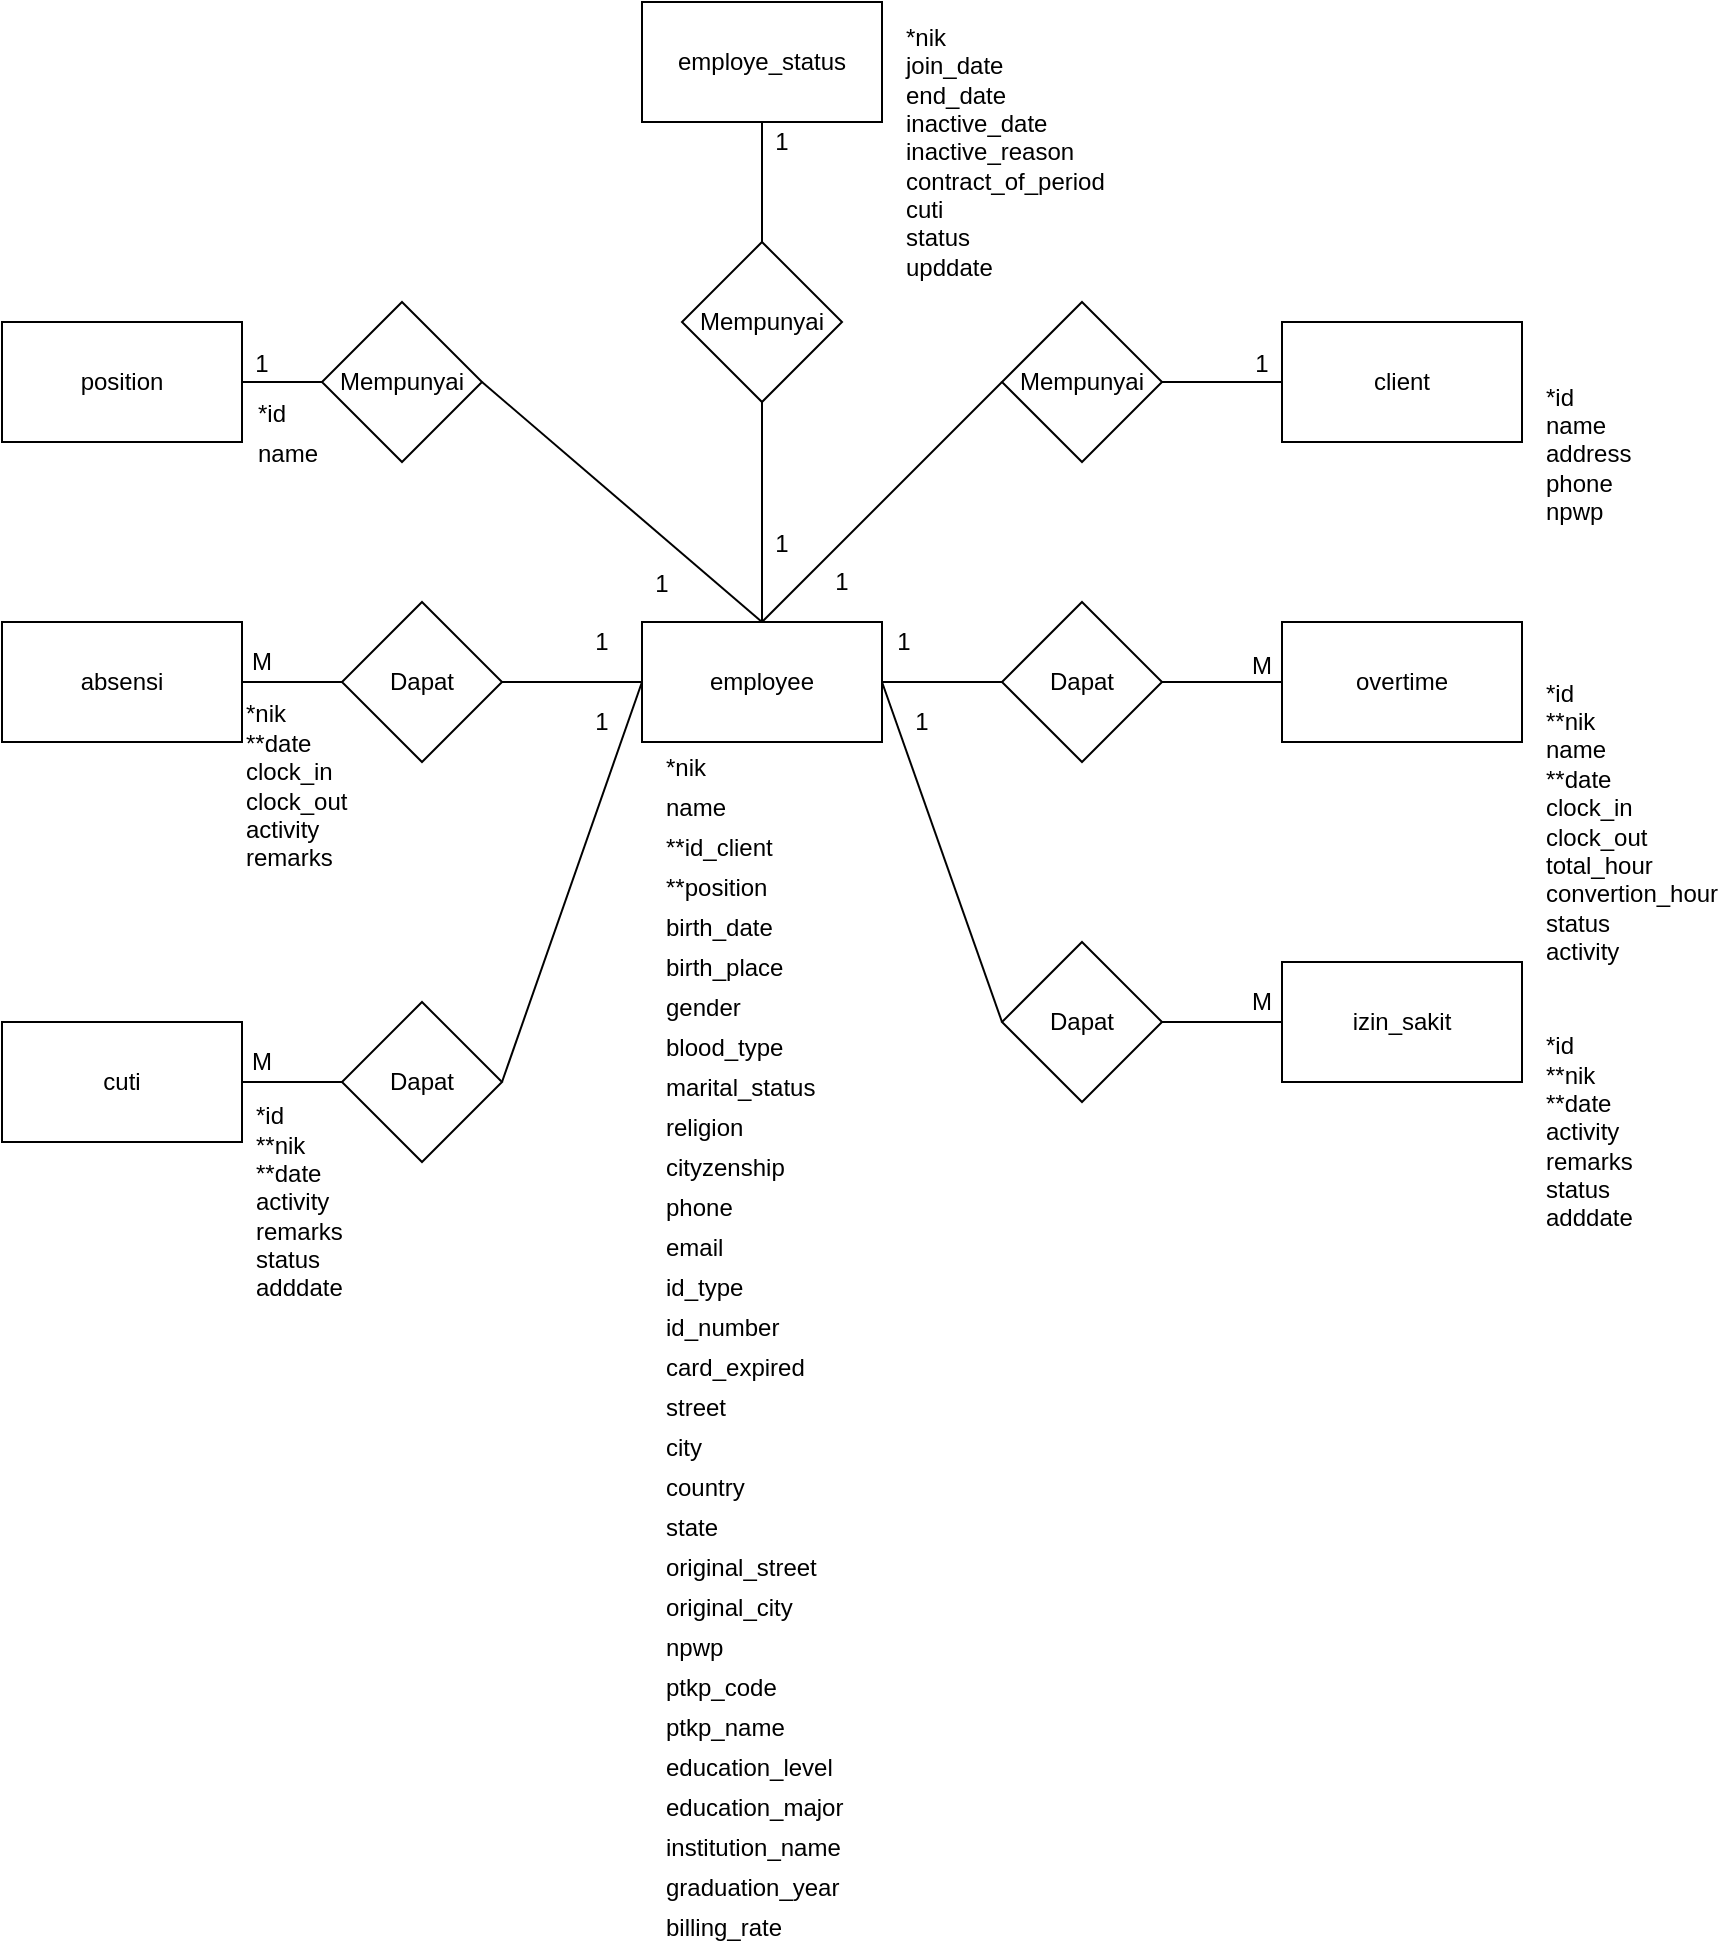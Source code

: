 <mxfile version="14.2.9" type="github" pages="6">
  <diagram id="w3o611-m6IItsd9GuGvY" name="erd">
    <mxGraphModel dx="1422" dy="801" grid="1" gridSize="10" guides="1" tooltips="1" connect="1" arrows="1" fold="1" page="1" pageScale="1" pageWidth="1100" pageHeight="850" math="0" shadow="0">
      <root>
        <mxCell id="0" />
        <mxCell id="1" parent="0" />
        <mxCell id="FgOhWPreDcGsdZi0qV6i-9" style="edgeStyle=orthogonalEdgeStyle;rounded=0;orthogonalLoop=1;jettySize=auto;html=1;exitX=0;exitY=0.5;exitDx=0;exitDy=0;endArrow=none;endFill=0;" parent="1" source="FgOhWPreDcGsdZi0qV6i-2" target="FgOhWPreDcGsdZi0qV6i-6" edge="1">
          <mxGeometry relative="1" as="geometry" />
        </mxCell>
        <mxCell id="FgOhWPreDcGsdZi0qV6i-11" style="edgeStyle=orthogonalEdgeStyle;rounded=0;orthogonalLoop=1;jettySize=auto;html=1;exitX=1;exitY=0.5;exitDx=0;exitDy=0;entryX=0;entryY=0.5;entryDx=0;entryDy=0;endArrow=none;endFill=0;" parent="1" source="FgOhWPreDcGsdZi0qV6i-2" target="FgOhWPreDcGsdZi0qV6i-7" edge="1">
          <mxGeometry relative="1" as="geometry" />
        </mxCell>
        <mxCell id="FgOhWPreDcGsdZi0qV6i-2" value="employee" style="rounded=0;whiteSpace=wrap;html=1;" parent="1" vertex="1">
          <mxGeometry x="470" y="360" width="120" height="60" as="geometry" />
        </mxCell>
        <mxCell id="FgOhWPreDcGsdZi0qV6i-3" value="absensi" style="rounded=0;whiteSpace=wrap;html=1;" parent="1" vertex="1">
          <mxGeometry x="150" y="360" width="120" height="60" as="geometry" />
        </mxCell>
        <mxCell id="FgOhWPreDcGsdZi0qV6i-4" value="overtime" style="rounded=0;whiteSpace=wrap;html=1;" parent="1" vertex="1">
          <mxGeometry x="790" y="360" width="120" height="60" as="geometry" />
        </mxCell>
        <mxCell id="FgOhWPreDcGsdZi0qV6i-10" style="edgeStyle=orthogonalEdgeStyle;rounded=0;orthogonalLoop=1;jettySize=auto;html=1;exitX=0;exitY=0.5;exitDx=0;exitDy=0;entryX=1;entryY=0.5;entryDx=0;entryDy=0;endArrow=none;endFill=0;" parent="1" source="FgOhWPreDcGsdZi0qV6i-6" target="FgOhWPreDcGsdZi0qV6i-3" edge="1">
          <mxGeometry relative="1" as="geometry" />
        </mxCell>
        <mxCell id="FgOhWPreDcGsdZi0qV6i-6" value="Dapat" style="rhombus;whiteSpace=wrap;html=1;" parent="1" vertex="1">
          <mxGeometry x="320" y="350" width="80" height="80" as="geometry" />
        </mxCell>
        <mxCell id="FgOhWPreDcGsdZi0qV6i-12" style="edgeStyle=orthogonalEdgeStyle;rounded=0;orthogonalLoop=1;jettySize=auto;html=1;exitX=1;exitY=0.5;exitDx=0;exitDy=0;entryX=0;entryY=0.5;entryDx=0;entryDy=0;endArrow=none;endFill=0;" parent="1" source="FgOhWPreDcGsdZi0qV6i-7" target="FgOhWPreDcGsdZi0qV6i-4" edge="1">
          <mxGeometry relative="1" as="geometry" />
        </mxCell>
        <mxCell id="FgOhWPreDcGsdZi0qV6i-7" value="Dapat" style="rhombus;whiteSpace=wrap;html=1;" parent="1" vertex="1">
          <mxGeometry x="650" y="350" width="80" height="80" as="geometry" />
        </mxCell>
        <mxCell id="FgOhWPreDcGsdZi0qV6i-21" style="edgeStyle=orthogonalEdgeStyle;rounded=0;orthogonalLoop=1;jettySize=auto;html=1;exitX=0;exitY=0.5;exitDx=0;exitDy=0;entryX=1;entryY=0.5;entryDx=0;entryDy=0;endArrow=none;endFill=0;" parent="1" source="FgOhWPreDcGsdZi0qV6i-13" target="FgOhWPreDcGsdZi0qV6i-14" edge="1">
          <mxGeometry relative="1" as="geometry" />
        </mxCell>
        <mxCell id="FgOhWPreDcGsdZi0qV6i-64" style="edgeStyle=none;rounded=0;orthogonalLoop=1;jettySize=auto;html=1;exitX=1;exitY=0.5;exitDx=0;exitDy=0;endArrow=none;endFill=0;strokeColor=#000000;" parent="1" source="FgOhWPreDcGsdZi0qV6i-13" edge="1">
          <mxGeometry relative="1" as="geometry">
            <mxPoint x="470" y="390" as="targetPoint" />
          </mxGeometry>
        </mxCell>
        <mxCell id="FgOhWPreDcGsdZi0qV6i-13" value="Dapat" style="rhombus;whiteSpace=wrap;html=1;" parent="1" vertex="1">
          <mxGeometry x="320" y="550" width="80" height="80" as="geometry" />
        </mxCell>
        <mxCell id="FgOhWPreDcGsdZi0qV6i-14" value="cuti" style="rounded=0;whiteSpace=wrap;html=1;" parent="1" vertex="1">
          <mxGeometry x="150" y="560" width="120" height="60" as="geometry" />
        </mxCell>
        <mxCell id="FgOhWPreDcGsdZi0qV6i-20" style="edgeStyle=orthogonalEdgeStyle;rounded=0;orthogonalLoop=1;jettySize=auto;html=1;exitX=1;exitY=0.5;exitDx=0;exitDy=0;entryX=0;entryY=0.5;entryDx=0;entryDy=0;endArrow=none;endFill=0;" parent="1" source="FgOhWPreDcGsdZi0qV6i-15" target="FgOhWPreDcGsdZi0qV6i-16" edge="1">
          <mxGeometry relative="1" as="geometry" />
        </mxCell>
        <mxCell id="FgOhWPreDcGsdZi0qV6i-63" style="edgeStyle=none;rounded=0;orthogonalLoop=1;jettySize=auto;html=1;exitX=0;exitY=0.5;exitDx=0;exitDy=0;entryX=1;entryY=0.5;entryDx=0;entryDy=0;endArrow=none;endFill=0;strokeColor=#000000;" parent="1" source="FgOhWPreDcGsdZi0qV6i-15" target="FgOhWPreDcGsdZi0qV6i-2" edge="1">
          <mxGeometry relative="1" as="geometry" />
        </mxCell>
        <mxCell id="FgOhWPreDcGsdZi0qV6i-15" value="Dapat" style="rhombus;whiteSpace=wrap;html=1;" parent="1" vertex="1">
          <mxGeometry x="650" y="520" width="80" height="80" as="geometry" />
        </mxCell>
        <mxCell id="FgOhWPreDcGsdZi0qV6i-16" value="izin_sakit" style="rounded=0;whiteSpace=wrap;html=1;" parent="1" vertex="1">
          <mxGeometry x="790" y="530" width="120" height="60" as="geometry" />
        </mxCell>
        <mxCell id="FgOhWPreDcGsdZi0qV6i-29" style="rounded=0;orthogonalLoop=1;jettySize=auto;html=1;exitX=1;exitY=0.5;exitDx=0;exitDy=0;entryX=0.5;entryY=0;entryDx=0;entryDy=0;endArrow=none;endFill=0;" parent="1" source="FgOhWPreDcGsdZi0qV6i-22" target="FgOhWPreDcGsdZi0qV6i-2" edge="1">
          <mxGeometry relative="1" as="geometry" />
        </mxCell>
        <mxCell id="FgOhWPreDcGsdZi0qV6i-22" value="Mempunyai" style="rhombus;whiteSpace=wrap;html=1;" parent="1" vertex="1">
          <mxGeometry x="310" y="200" width="80" height="80" as="geometry" />
        </mxCell>
        <mxCell id="FgOhWPreDcGsdZi0qV6i-27" style="rounded=0;orthogonalLoop=1;jettySize=auto;html=1;exitX=0;exitY=0.5;exitDx=0;exitDy=0;entryX=0.5;entryY=0;entryDx=0;entryDy=0;endArrow=none;endFill=0;" parent="1" source="FgOhWPreDcGsdZi0qV6i-23" target="FgOhWPreDcGsdZi0qV6i-2" edge="1">
          <mxGeometry relative="1" as="geometry" />
        </mxCell>
        <mxCell id="FgOhWPreDcGsdZi0qV6i-23" value="Mempunyai" style="rhombus;whiteSpace=wrap;html=1;" parent="1" vertex="1">
          <mxGeometry x="650" y="200" width="80" height="80" as="geometry" />
        </mxCell>
        <mxCell id="FgOhWPreDcGsdZi0qV6i-26" style="edgeStyle=orthogonalEdgeStyle;rounded=0;orthogonalLoop=1;jettySize=auto;html=1;exitX=0;exitY=0.5;exitDx=0;exitDy=0;entryX=1;entryY=0.5;entryDx=0;entryDy=0;endArrow=none;endFill=0;" parent="1" source="FgOhWPreDcGsdZi0qV6i-24" target="FgOhWPreDcGsdZi0qV6i-23" edge="1">
          <mxGeometry relative="1" as="geometry" />
        </mxCell>
        <mxCell id="FgOhWPreDcGsdZi0qV6i-24" value="client" style="rounded=0;whiteSpace=wrap;html=1;" parent="1" vertex="1">
          <mxGeometry x="790" y="210" width="120" height="60" as="geometry" />
        </mxCell>
        <mxCell id="FgOhWPreDcGsdZi0qV6i-28" style="edgeStyle=orthogonalEdgeStyle;rounded=0;orthogonalLoop=1;jettySize=auto;html=1;exitX=1;exitY=0.5;exitDx=0;exitDy=0;entryX=0;entryY=0.5;entryDx=0;entryDy=0;endArrow=none;endFill=0;" parent="1" source="FgOhWPreDcGsdZi0qV6i-25" target="FgOhWPreDcGsdZi0qV6i-22" edge="1">
          <mxGeometry relative="1" as="geometry" />
        </mxCell>
        <mxCell id="FgOhWPreDcGsdZi0qV6i-25" value="position" style="rounded=0;whiteSpace=wrap;html=1;" parent="1" vertex="1">
          <mxGeometry x="150" y="210" width="120" height="60" as="geometry" />
        </mxCell>
        <mxCell id="FgOhWPreDcGsdZi0qV6i-33" value="&lt;br&gt;&lt;table width=&quot;124&quot; cellspacing=&quot;0&quot; cellpadding=&quot;0&quot; border=&quot;0&quot;&gt;&lt;tbody&gt;&lt;tr style=&quot;height: 15.0pt&quot;&gt;&lt;td style=&quot;height: 15.0pt ; width: 93pt&quot; width=&quot;124&quot; height=&quot;20&quot;&gt;*nik&lt;/td&gt; &lt;/tr&gt; &lt;tr style=&quot;height: 15.0pt&quot;&gt;  &lt;td style=&quot;height: 15.0pt&quot; height=&quot;20&quot;&gt;name&lt;/td&gt; &lt;/tr&gt; &lt;tr style=&quot;height: 15.0pt&quot;&gt;  &lt;td style=&quot;height: 15.0pt&quot; height=&quot;20&quot;&gt;**id_client&lt;/td&gt; &lt;/tr&gt; &lt;tr style=&quot;height: 15.0pt&quot;&gt;  &lt;td style=&quot;height: 15.0pt&quot; height=&quot;20&quot;&gt;**position&lt;/td&gt; &lt;/tr&gt; &lt;tr style=&quot;height: 15.0pt&quot;&gt;  &lt;td style=&quot;height: 15.0pt&quot; height=&quot;20&quot;&gt;birth_date&lt;/td&gt; &lt;/tr&gt; &lt;tr style=&quot;height: 15.0pt&quot;&gt;  &lt;td style=&quot;height: 15.0pt&quot; height=&quot;20&quot;&gt;birth_place&lt;/td&gt; &lt;/tr&gt; &lt;tr style=&quot;height: 15.0pt&quot;&gt;  &lt;td style=&quot;height: 15.0pt&quot; height=&quot;20&quot;&gt;gender&lt;/td&gt; &lt;/tr&gt; &lt;tr style=&quot;height: 15.0pt&quot;&gt;  &lt;td style=&quot;height: 15.0pt&quot; height=&quot;20&quot;&gt;blood_type&lt;/td&gt; &lt;/tr&gt; &lt;tr style=&quot;height: 15.0pt&quot;&gt;  &lt;td style=&quot;height: 15.0pt&quot; height=&quot;20&quot;&gt;marital_status&lt;/td&gt; &lt;/tr&gt; &lt;tr style=&quot;height: 15.0pt&quot;&gt;  &lt;td style=&quot;height: 15.0pt&quot; height=&quot;20&quot;&gt;religion&lt;/td&gt; &lt;/tr&gt; &lt;tr style=&quot;height: 15.0pt&quot;&gt;  &lt;td style=&quot;height: 15.0pt&quot; height=&quot;20&quot;&gt;cityzenship&lt;/td&gt; &lt;/tr&gt; &lt;tr style=&quot;height: 15.0pt&quot;&gt;  &lt;td style=&quot;height: 15.0pt&quot; height=&quot;20&quot;&gt;phone&lt;/td&gt; &lt;/tr&gt; &lt;tr style=&quot;height: 15.0pt&quot;&gt;  &lt;td style=&quot;height: 15.0pt&quot; height=&quot;20&quot;&gt;email&lt;/td&gt; &lt;/tr&gt; &lt;tr style=&quot;height: 15.0pt&quot;&gt;  &lt;td style=&quot;height: 15.0pt&quot; height=&quot;20&quot;&gt;id_type&lt;/td&gt; &lt;/tr&gt; &lt;tr style=&quot;height: 15.0pt&quot;&gt;  &lt;td style=&quot;height: 15.0pt&quot; height=&quot;20&quot;&gt;id_number&lt;/td&gt; &lt;/tr&gt; &lt;tr style=&quot;height: 15.0pt&quot;&gt;  &lt;td style=&quot;height: 15.0pt&quot; height=&quot;20&quot;&gt;card_expired&lt;/td&gt; &lt;/tr&gt; &lt;tr style=&quot;height: 15.0pt&quot;&gt;  &lt;td style=&quot;height: 15.0pt&quot; height=&quot;20&quot;&gt;street&lt;/td&gt; &lt;/tr&gt; &lt;tr style=&quot;height: 15.0pt&quot;&gt;  &lt;td style=&quot;height: 15.0pt&quot; height=&quot;20&quot;&gt;city&lt;/td&gt; &lt;/tr&gt; &lt;tr style=&quot;height: 15.0pt&quot;&gt;  &lt;td style=&quot;height: 15.0pt&quot; height=&quot;20&quot;&gt;country&lt;/td&gt; &lt;/tr&gt; &lt;tr style=&quot;height: 15.0pt&quot;&gt;  &lt;td style=&quot;height: 15.0pt&quot; height=&quot;20&quot;&gt;state&lt;/td&gt; &lt;/tr&gt; &lt;tr style=&quot;height: 15.0pt&quot;&gt;  &lt;td style=&quot;height: 15.0pt&quot; height=&quot;20&quot;&gt;original_street&lt;/td&gt; &lt;/tr&gt; &lt;tr style=&quot;height: 15.0pt&quot;&gt;  &lt;td style=&quot;height: 15.0pt&quot; height=&quot;20&quot;&gt;original_city&lt;/td&gt; &lt;/tr&gt; &lt;tr style=&quot;height: 15.0pt&quot;&gt;  &lt;td style=&quot;height: 15.0pt&quot; height=&quot;20&quot;&gt;npwp&lt;/td&gt; &lt;/tr&gt; &lt;tr style=&quot;height: 15.0pt&quot;&gt;  &lt;td style=&quot;height: 15.0pt&quot; height=&quot;20&quot;&gt;ptkp_code&lt;/td&gt; &lt;/tr&gt; &lt;tr style=&quot;height: 15.0pt&quot;&gt;  &lt;td style=&quot;height: 15.0pt&quot; height=&quot;20&quot;&gt;ptkp_name&lt;/td&gt; &lt;/tr&gt; &lt;tr style=&quot;height: 15.0pt&quot;&gt;  &lt;td style=&quot;height: 15.0pt&quot; height=&quot;20&quot;&gt;education_level&lt;/td&gt; &lt;/tr&gt; &lt;tr style=&quot;height: 15.0pt&quot;&gt;  &lt;td style=&quot;height: 15.0pt&quot; height=&quot;20&quot;&gt;education_major&lt;/td&gt; &lt;/tr&gt; &lt;tr style=&quot;height: 15.0pt&quot;&gt;  &lt;td style=&quot;height: 15.0pt&quot; height=&quot;20&quot;&gt;institution_name&lt;/td&gt; &lt;/tr&gt; &lt;tr style=&quot;height: 15.0pt&quot;&gt;  &lt;td style=&quot;height: 15.0pt&quot; height=&quot;20&quot;&gt;graduation_year&lt;/td&gt; &lt;/tr&gt; &lt;tr style=&quot;height: 15.0pt&quot;&gt;  &lt;td style=&quot;height: 15.0pt&quot; height=&quot;20&quot;&gt;billing_rate&lt;/td&gt; &lt;/tr&gt;&lt;/tbody&gt;&lt;/table&gt;" style="text;html=1;strokeColor=none;fillColor=none;align=left;verticalAlign=middle;whiteSpace=wrap;rounded=0;" parent="1" vertex="1">
          <mxGeometry x="480" y="430" width="100" height="570" as="geometry" />
        </mxCell>
        <mxCell id="FgOhWPreDcGsdZi0qV6i-35" value="&lt;table width=&quot;64&quot; cellspacing=&quot;0&quot; cellpadding=&quot;0&quot; border=&quot;0&quot;&gt;&lt;tbody&gt;&lt;tr style=&quot;height: 15.0pt&quot;&gt;&lt;td style=&quot;height: 15.0pt ; width: 48pt&quot; width=&quot;64&quot; height=&quot;20&quot;&gt;*id&lt;/td&gt; &lt;/tr&gt; &lt;tr style=&quot;height: 15.0pt&quot;&gt;  &lt;td style=&quot;height: 15.0pt&quot; height=&quot;20&quot;&gt;name&lt;/td&gt; &lt;/tr&gt;&lt;/tbody&gt;&lt;/table&gt;" style="text;html=1;strokeColor=none;fillColor=none;align=left;verticalAlign=middle;whiteSpace=wrap;rounded=0;" parent="1" vertex="1">
          <mxGeometry x="276" y="241" width="40" height="50" as="geometry" />
        </mxCell>
        <mxCell id="FgOhWPreDcGsdZi0qV6i-36" value="*id&lt;br&gt;name&lt;br&gt;address&lt;br&gt;phone&lt;br&gt;npwp" style="text;html=1;strokeColor=none;fillColor=none;align=left;verticalAlign=middle;whiteSpace=wrap;rounded=0;" parent="1" vertex="1">
          <mxGeometry x="920" y="241" width="40" height="70" as="geometry" />
        </mxCell>
        <mxCell id="FgOhWPreDcGsdZi0qV6i-37" value="*nik&lt;br&gt;**date&lt;br&gt;clock_in&lt;br&gt;clock_out&lt;br&gt;activity&lt;br&gt;remarks" style="text;html=1;strokeColor=none;fillColor=none;align=left;verticalAlign=middle;whiteSpace=wrap;rounded=0;" parent="1" vertex="1">
          <mxGeometry x="270" y="392" width="60" height="100" as="geometry" />
        </mxCell>
        <mxCell id="FgOhWPreDcGsdZi0qV6i-38" value="*id&lt;br&gt;**nik&lt;br&gt;name&lt;br&gt;**date&lt;br&gt;clock_in&lt;br&gt;clock_out&lt;br&gt;total_hour&lt;br&gt;convertion_hour&lt;br&gt;status&lt;br&gt;activity" style="text;html=1;strokeColor=none;fillColor=none;align=left;verticalAlign=middle;whiteSpace=wrap;rounded=0;" parent="1" vertex="1">
          <mxGeometry x="920" y="380" width="90" height="160" as="geometry" />
        </mxCell>
        <mxCell id="FgOhWPreDcGsdZi0qV6i-39" value="*id&lt;br&gt;**nik&lt;br&gt;**date&lt;br&gt;activity&lt;br&gt;remarks&lt;br&gt;status&lt;br&gt;adddate" style="text;html=1;strokeColor=none;fillColor=none;align=left;verticalAlign=middle;whiteSpace=wrap;rounded=0;" parent="1" vertex="1">
          <mxGeometry x="275" y="600" width="40" height="100" as="geometry" />
        </mxCell>
        <mxCell id="FgOhWPreDcGsdZi0qV6i-40" value="*id&lt;br&gt;**nik&lt;br&gt;**date&lt;br&gt;activity&lt;br&gt;remarks&lt;br&gt;status&lt;br&gt;adddate" style="text;html=1;strokeColor=none;fillColor=none;align=left;verticalAlign=middle;whiteSpace=wrap;rounded=0;" parent="1" vertex="1">
          <mxGeometry x="920" y="560" width="60" height="110" as="geometry" />
        </mxCell>
        <mxCell id="FgOhWPreDcGsdZi0qV6i-46" style="edgeStyle=none;rounded=0;orthogonalLoop=1;jettySize=auto;html=1;exitX=0.5;exitY=1;exitDx=0;exitDy=0;endArrow=none;endFill=0;strokeColor=#000000;" parent="1" source="FgOhWPreDcGsdZi0qV6i-44" edge="1">
          <mxGeometry relative="1" as="geometry">
            <mxPoint x="530" y="360" as="targetPoint" />
          </mxGeometry>
        </mxCell>
        <mxCell id="FgOhWPreDcGsdZi0qV6i-47" style="edgeStyle=none;rounded=0;orthogonalLoop=1;jettySize=auto;html=1;exitX=0.5;exitY=0;exitDx=0;exitDy=0;entryX=0.5;entryY=1;entryDx=0;entryDy=0;endArrow=none;endFill=0;strokeColor=#000000;" parent="1" source="FgOhWPreDcGsdZi0qV6i-44" target="FgOhWPreDcGsdZi0qV6i-45" edge="1">
          <mxGeometry relative="1" as="geometry" />
        </mxCell>
        <mxCell id="FgOhWPreDcGsdZi0qV6i-44" value="Mempunyai" style="rhombus;whiteSpace=wrap;html=1;" parent="1" vertex="1">
          <mxGeometry x="490" y="170" width="80" height="80" as="geometry" />
        </mxCell>
        <mxCell id="FgOhWPreDcGsdZi0qV6i-45" value="employe_status" style="rounded=0;whiteSpace=wrap;html=1;" parent="1" vertex="1">
          <mxGeometry x="470" y="50" width="120" height="60" as="geometry" />
        </mxCell>
        <mxCell id="FgOhWPreDcGsdZi0qV6i-48" value="*nik&lt;br&gt;join_date&lt;br&gt;end_date&lt;br&gt;inactive_date&lt;br&gt;inactive_reason&lt;br&gt;contract_of_period&lt;br&gt;cuti&lt;br&gt;status&lt;br&gt;upddate" style="text;html=1;strokeColor=none;fillColor=none;align=left;verticalAlign=middle;whiteSpace=wrap;rounded=0;" parent="1" vertex="1">
          <mxGeometry x="600" y="60" width="40" height="130" as="geometry" />
        </mxCell>
        <mxCell id="FgOhWPreDcGsdZi0qV6i-49" value="1" style="text;html=1;strokeColor=none;fillColor=none;align=center;verticalAlign=middle;whiteSpace=wrap;rounded=0;" parent="1" vertex="1">
          <mxGeometry x="530" y="110" width="20" height="20" as="geometry" />
        </mxCell>
        <mxCell id="FgOhWPreDcGsdZi0qV6i-50" value="M" style="text;html=1;strokeColor=none;fillColor=none;align=center;verticalAlign=middle;whiteSpace=wrap;rounded=0;" parent="1" vertex="1">
          <mxGeometry x="770" y="372" width="20" height="20" as="geometry" />
        </mxCell>
        <mxCell id="FgOhWPreDcGsdZi0qV6i-51" value="M" style="text;html=1;strokeColor=none;fillColor=none;align=center;verticalAlign=middle;whiteSpace=wrap;rounded=0;" parent="1" vertex="1">
          <mxGeometry x="770" y="540" width="20" height="20" as="geometry" />
        </mxCell>
        <mxCell id="FgOhWPreDcGsdZi0qV6i-52" value="M" style="text;html=1;strokeColor=none;fillColor=none;align=center;verticalAlign=middle;whiteSpace=wrap;rounded=0;" parent="1" vertex="1">
          <mxGeometry x="270" y="570" width="20" height="20" as="geometry" />
        </mxCell>
        <mxCell id="FgOhWPreDcGsdZi0qV6i-53" value="M" style="text;html=1;strokeColor=none;fillColor=none;align=center;verticalAlign=middle;whiteSpace=wrap;rounded=0;" parent="1" vertex="1">
          <mxGeometry x="270" y="370" width="20" height="20" as="geometry" />
        </mxCell>
        <mxCell id="FgOhWPreDcGsdZi0qV6i-54" value="1" style="text;html=1;strokeColor=none;fillColor=none;align=center;verticalAlign=middle;whiteSpace=wrap;rounded=0;" parent="1" vertex="1">
          <mxGeometry x="270" y="221" width="20" height="20" as="geometry" />
        </mxCell>
        <mxCell id="FgOhWPreDcGsdZi0qV6i-55" value="1" style="text;html=1;strokeColor=none;fillColor=none;align=center;verticalAlign=middle;whiteSpace=wrap;rounded=0;" parent="1" vertex="1">
          <mxGeometry x="770" y="221" width="20" height="20" as="geometry" />
        </mxCell>
        <mxCell id="FgOhWPreDcGsdZi0qV6i-56" value="1" style="text;html=1;strokeColor=none;fillColor=none;align=center;verticalAlign=middle;whiteSpace=wrap;rounded=0;" parent="1" vertex="1">
          <mxGeometry x="600" y="400" width="20" height="20" as="geometry" />
        </mxCell>
        <mxCell id="FgOhWPreDcGsdZi0qV6i-57" value="1" style="text;html=1;strokeColor=none;fillColor=none;align=center;verticalAlign=middle;whiteSpace=wrap;rounded=0;" parent="1" vertex="1">
          <mxGeometry x="591" y="360" width="20" height="20" as="geometry" />
        </mxCell>
        <mxCell id="FgOhWPreDcGsdZi0qV6i-58" value="1" style="text;html=1;strokeColor=none;fillColor=none;align=center;verticalAlign=middle;whiteSpace=wrap;rounded=0;" parent="1" vertex="1">
          <mxGeometry x="560" y="330" width="20" height="20" as="geometry" />
        </mxCell>
        <mxCell id="FgOhWPreDcGsdZi0qV6i-59" value="1" style="text;html=1;strokeColor=none;fillColor=none;align=center;verticalAlign=middle;whiteSpace=wrap;rounded=0;" parent="1" vertex="1">
          <mxGeometry x="530" y="311" width="20" height="20" as="geometry" />
        </mxCell>
        <mxCell id="FgOhWPreDcGsdZi0qV6i-60" value="1" style="text;html=1;strokeColor=none;fillColor=none;align=center;verticalAlign=middle;whiteSpace=wrap;rounded=0;" parent="1" vertex="1">
          <mxGeometry x="470" y="331" width="20" height="20" as="geometry" />
        </mxCell>
        <mxCell id="FgOhWPreDcGsdZi0qV6i-61" value="1" style="text;html=1;strokeColor=none;fillColor=none;align=center;verticalAlign=middle;whiteSpace=wrap;rounded=0;" parent="1" vertex="1">
          <mxGeometry x="440" y="360" width="20" height="20" as="geometry" />
        </mxCell>
        <mxCell id="FgOhWPreDcGsdZi0qV6i-62" value="1" style="text;html=1;strokeColor=none;fillColor=none;align=center;verticalAlign=middle;whiteSpace=wrap;rounded=0;" parent="1" vertex="1">
          <mxGeometry x="440" y="400" width="20" height="20" as="geometry" />
        </mxCell>
      </root>
    </mxGraphModel>
  </diagram>
  <diagram id="uxzdlCek4ODaHwb-eNjM" name="LRS">
    <mxGraphModel dx="1422" dy="801" grid="1" gridSize="10" guides="1" tooltips="1" connect="1" arrows="1" fold="1" page="1" pageScale="1" pageWidth="1100" pageHeight="850" math="0" shadow="0">
      <root>
        <mxCell id="4Zz9K3KWUpmg_ewer66d-0" />
        <mxCell id="4Zz9K3KWUpmg_ewer66d-1" parent="4Zz9K3KWUpmg_ewer66d-0" />
        <mxCell id="8jH9FmRQBXBpsS2VpEno-63" value="" style="rounded=0;whiteSpace=wrap;html=1;align=left;dashed=1;sketch=0;fillColor=none;strokeWidth=3;strokeColor=#0000FF;" vertex="1" parent="4Zz9K3KWUpmg_ewer66d-1">
          <mxGeometry x="447.5" y="40" width="172.5" height="110" as="geometry" />
        </mxCell>
        <mxCell id="8jH9FmRQBXBpsS2VpEno-53" value="" style="rounded=0;whiteSpace=wrap;html=1;align=left;dashed=1;sketch=0;fillColor=none;strokeWidth=3;strokeColor=#0000FF;" vertex="1" parent="4Zz9K3KWUpmg_ewer66d-1">
          <mxGeometry x="630" y="480" width="330" height="125" as="geometry" />
        </mxCell>
        <mxCell id="8jH9FmRQBXBpsS2VpEno-55" value="" style="rounded=0;whiteSpace=wrap;html=1;align=left;dashed=1;sketch=0;fillColor=none;strokeWidth=3;strokeColor=#0000FF;" vertex="1" parent="4Zz9K3KWUpmg_ewer66d-1">
          <mxGeometry x="630" y="322.5" width="330" height="125" as="geometry" />
        </mxCell>
        <mxCell id="8jH9FmRQBXBpsS2VpEno-56" value="" style="rounded=0;whiteSpace=wrap;html=1;align=left;dashed=1;sketch=0;fillColor=none;strokeWidth=3;strokeColor=#0000FF;" vertex="1" parent="4Zz9K3KWUpmg_ewer66d-1">
          <mxGeometry x="630" y="179" width="330" height="125" as="geometry" />
        </mxCell>
        <mxCell id="8jH9FmRQBXBpsS2VpEno-60" value="" style="rounded=0;whiteSpace=wrap;html=1;align=left;dashed=1;sketch=0;fillColor=none;strokeWidth=3;strokeColor=#0000FF;" vertex="1" parent="4Zz9K3KWUpmg_ewer66d-1">
          <mxGeometry x="447.5" y="160" width="172.5" height="360" as="geometry" />
        </mxCell>
        <mxCell id="8jH9FmRQBXBpsS2VpEno-59" value="" style="rounded=0;whiteSpace=wrap;html=1;align=left;dashed=1;sketch=0;fillColor=none;strokeWidth=3;strokeColor=#0000FF;" vertex="1" parent="4Zz9K3KWUpmg_ewer66d-1">
          <mxGeometry x="110" y="480" width="330" height="125" as="geometry" />
        </mxCell>
        <mxCell id="8jH9FmRQBXBpsS2VpEno-58" value="" style="rounded=0;whiteSpace=wrap;html=1;align=left;dashed=1;sketch=0;fillColor=none;strokeWidth=3;strokeColor=#0000FF;" vertex="1" parent="4Zz9K3KWUpmg_ewer66d-1">
          <mxGeometry x="110" y="317.5" width="330" height="125" as="geometry" />
        </mxCell>
        <mxCell id="8jH9FmRQBXBpsS2VpEno-57" value="" style="rounded=0;whiteSpace=wrap;html=1;align=left;dashed=1;sketch=0;fillColor=none;strokeWidth=3;strokeColor=#0000FF;" vertex="1" parent="4Zz9K3KWUpmg_ewer66d-1">
          <mxGeometry x="110" y="177.5" width="330" height="125" as="geometry" />
        </mxCell>
        <mxCell id="8jH9FmRQBXBpsS2VpEno-0" style="edgeStyle=orthogonalEdgeStyle;rounded=0;orthogonalLoop=1;jettySize=auto;html=1;exitX=0;exitY=0.5;exitDx=0;exitDy=0;endArrow=none;endFill=0;" edge="1" parent="4Zz9K3KWUpmg_ewer66d-1" source="8jH9FmRQBXBpsS2VpEno-2" target="8jH9FmRQBXBpsS2VpEno-6">
          <mxGeometry relative="1" as="geometry" />
        </mxCell>
        <mxCell id="8jH9FmRQBXBpsS2VpEno-1" style="edgeStyle=orthogonalEdgeStyle;rounded=0;orthogonalLoop=1;jettySize=auto;html=1;exitX=1;exitY=0.5;exitDx=0;exitDy=0;entryX=0;entryY=0.5;entryDx=0;entryDy=0;endArrow=none;endFill=0;" edge="1" parent="4Zz9K3KWUpmg_ewer66d-1" source="8jH9FmRQBXBpsS2VpEno-2" target="8jH9FmRQBXBpsS2VpEno-8">
          <mxGeometry relative="1" as="geometry" />
        </mxCell>
        <mxCell id="8jH9FmRQBXBpsS2VpEno-2" value="employee" style="rounded=0;whiteSpace=wrap;html=1;" vertex="1" parent="4Zz9K3KWUpmg_ewer66d-1">
          <mxGeometry x="470" y="360" width="120" height="60" as="geometry" />
        </mxCell>
        <mxCell id="8jH9FmRQBXBpsS2VpEno-3" value="absensi" style="rounded=0;whiteSpace=wrap;html=1;" vertex="1" parent="4Zz9K3KWUpmg_ewer66d-1">
          <mxGeometry x="150" y="360" width="120" height="60" as="geometry" />
        </mxCell>
        <mxCell id="8jH9FmRQBXBpsS2VpEno-4" value="overtime" style="rounded=0;whiteSpace=wrap;html=1;" vertex="1" parent="4Zz9K3KWUpmg_ewer66d-1">
          <mxGeometry x="790" y="360" width="120" height="60" as="geometry" />
        </mxCell>
        <mxCell id="8jH9FmRQBXBpsS2VpEno-5" style="edgeStyle=orthogonalEdgeStyle;rounded=0;orthogonalLoop=1;jettySize=auto;html=1;exitX=0;exitY=0.5;exitDx=0;exitDy=0;entryX=1;entryY=0.5;entryDx=0;entryDy=0;endArrow=none;endFill=0;" edge="1" parent="4Zz9K3KWUpmg_ewer66d-1" source="8jH9FmRQBXBpsS2VpEno-6" target="8jH9FmRQBXBpsS2VpEno-3">
          <mxGeometry relative="1" as="geometry" />
        </mxCell>
        <mxCell id="8jH9FmRQBXBpsS2VpEno-6" value="Dapat" style="rhombus;whiteSpace=wrap;html=1;" vertex="1" parent="4Zz9K3KWUpmg_ewer66d-1">
          <mxGeometry x="320" y="350" width="80" height="80" as="geometry" />
        </mxCell>
        <mxCell id="8jH9FmRQBXBpsS2VpEno-7" style="edgeStyle=orthogonalEdgeStyle;rounded=0;orthogonalLoop=1;jettySize=auto;html=1;exitX=1;exitY=0.5;exitDx=0;exitDy=0;entryX=0;entryY=0.5;entryDx=0;entryDy=0;endArrow=none;endFill=0;" edge="1" parent="4Zz9K3KWUpmg_ewer66d-1" source="8jH9FmRQBXBpsS2VpEno-8" target="8jH9FmRQBXBpsS2VpEno-4">
          <mxGeometry relative="1" as="geometry" />
        </mxCell>
        <mxCell id="8jH9FmRQBXBpsS2VpEno-8" value="Dapat" style="rhombus;whiteSpace=wrap;html=1;" vertex="1" parent="4Zz9K3KWUpmg_ewer66d-1">
          <mxGeometry x="650" y="350" width="80" height="80" as="geometry" />
        </mxCell>
        <mxCell id="8jH9FmRQBXBpsS2VpEno-9" style="edgeStyle=orthogonalEdgeStyle;rounded=0;orthogonalLoop=1;jettySize=auto;html=1;exitX=0;exitY=0.5;exitDx=0;exitDy=0;entryX=1;entryY=0.5;entryDx=0;entryDy=0;endArrow=none;endFill=0;" edge="1" parent="4Zz9K3KWUpmg_ewer66d-1" source="8jH9FmRQBXBpsS2VpEno-11" target="8jH9FmRQBXBpsS2VpEno-12">
          <mxGeometry relative="1" as="geometry" />
        </mxCell>
        <mxCell id="8jH9FmRQBXBpsS2VpEno-10" style="edgeStyle=none;rounded=0;orthogonalLoop=1;jettySize=auto;html=1;exitX=1;exitY=0.5;exitDx=0;exitDy=0;endArrow=none;endFill=0;strokeColor=#000000;" edge="1" parent="4Zz9K3KWUpmg_ewer66d-1" source="8jH9FmRQBXBpsS2VpEno-11">
          <mxGeometry relative="1" as="geometry">
            <mxPoint x="470" y="390" as="targetPoint" />
          </mxGeometry>
        </mxCell>
        <mxCell id="8jH9FmRQBXBpsS2VpEno-11" value="Dapat" style="rhombus;whiteSpace=wrap;html=1;" vertex="1" parent="4Zz9K3KWUpmg_ewer66d-1">
          <mxGeometry x="320" y="500" width="80" height="80" as="geometry" />
        </mxCell>
        <mxCell id="8jH9FmRQBXBpsS2VpEno-12" value="cuti" style="rounded=0;whiteSpace=wrap;html=1;" vertex="1" parent="4Zz9K3KWUpmg_ewer66d-1">
          <mxGeometry x="150" y="510" width="120" height="60" as="geometry" />
        </mxCell>
        <mxCell id="8jH9FmRQBXBpsS2VpEno-13" style="edgeStyle=orthogonalEdgeStyle;rounded=0;orthogonalLoop=1;jettySize=auto;html=1;exitX=1;exitY=0.5;exitDx=0;exitDy=0;entryX=0;entryY=0.5;entryDx=0;entryDy=0;endArrow=none;endFill=0;" edge="1" parent="4Zz9K3KWUpmg_ewer66d-1" source="8jH9FmRQBXBpsS2VpEno-15" target="8jH9FmRQBXBpsS2VpEno-16">
          <mxGeometry relative="1" as="geometry" />
        </mxCell>
        <mxCell id="8jH9FmRQBXBpsS2VpEno-14" style="edgeStyle=none;rounded=0;orthogonalLoop=1;jettySize=auto;html=1;exitX=0;exitY=0.5;exitDx=0;exitDy=0;entryX=1;entryY=0.5;entryDx=0;entryDy=0;endArrow=none;endFill=0;strokeColor=#000000;" edge="1" parent="4Zz9K3KWUpmg_ewer66d-1" source="8jH9FmRQBXBpsS2VpEno-15" target="8jH9FmRQBXBpsS2VpEno-2">
          <mxGeometry relative="1" as="geometry" />
        </mxCell>
        <mxCell id="8jH9FmRQBXBpsS2VpEno-15" value="Dapat" style="rhombus;whiteSpace=wrap;html=1;" vertex="1" parent="4Zz9K3KWUpmg_ewer66d-1">
          <mxGeometry x="650" y="500" width="80" height="80" as="geometry" />
        </mxCell>
        <mxCell id="8jH9FmRQBXBpsS2VpEno-16" value="izin_sakit" style="rounded=0;whiteSpace=wrap;html=1;" vertex="1" parent="4Zz9K3KWUpmg_ewer66d-1">
          <mxGeometry x="790" y="510" width="120" height="60" as="geometry" />
        </mxCell>
        <mxCell id="8jH9FmRQBXBpsS2VpEno-17" style="rounded=0;orthogonalLoop=1;jettySize=auto;html=1;exitX=1;exitY=0.5;exitDx=0;exitDy=0;entryX=0.5;entryY=0;entryDx=0;entryDy=0;endArrow=none;endFill=0;" edge="1" parent="4Zz9K3KWUpmg_ewer66d-1" source="8jH9FmRQBXBpsS2VpEno-18" target="8jH9FmRQBXBpsS2VpEno-2">
          <mxGeometry relative="1" as="geometry" />
        </mxCell>
        <mxCell id="8jH9FmRQBXBpsS2VpEno-18" value="Mempunyai" style="rhombus;whiteSpace=wrap;html=1;" vertex="1" parent="4Zz9K3KWUpmg_ewer66d-1">
          <mxGeometry x="310" y="200" width="80" height="80" as="geometry" />
        </mxCell>
        <mxCell id="8jH9FmRQBXBpsS2VpEno-19" style="rounded=0;orthogonalLoop=1;jettySize=auto;html=1;exitX=0;exitY=0.5;exitDx=0;exitDy=0;entryX=0.5;entryY=0;entryDx=0;entryDy=0;endArrow=none;endFill=0;" edge="1" parent="4Zz9K3KWUpmg_ewer66d-1" source="8jH9FmRQBXBpsS2VpEno-20" target="8jH9FmRQBXBpsS2VpEno-2">
          <mxGeometry relative="1" as="geometry" />
        </mxCell>
        <mxCell id="8jH9FmRQBXBpsS2VpEno-20" value="Mempunyai" style="rhombus;whiteSpace=wrap;html=1;" vertex="1" parent="4Zz9K3KWUpmg_ewer66d-1">
          <mxGeometry x="650" y="200" width="80" height="80" as="geometry" />
        </mxCell>
        <mxCell id="8jH9FmRQBXBpsS2VpEno-21" style="edgeStyle=orthogonalEdgeStyle;rounded=0;orthogonalLoop=1;jettySize=auto;html=1;exitX=0;exitY=0.5;exitDx=0;exitDy=0;entryX=1;entryY=0.5;entryDx=0;entryDy=0;endArrow=none;endFill=0;" edge="1" parent="4Zz9K3KWUpmg_ewer66d-1" source="8jH9FmRQBXBpsS2VpEno-22" target="8jH9FmRQBXBpsS2VpEno-20">
          <mxGeometry relative="1" as="geometry" />
        </mxCell>
        <mxCell id="8jH9FmRQBXBpsS2VpEno-61" value="" style="edgeStyle=none;rounded=0;orthogonalLoop=1;jettySize=auto;html=1;endArrow=none;endFill=0;strokeColor=#000000;" edge="1" parent="4Zz9K3KWUpmg_ewer66d-1" source="8jH9FmRQBXBpsS2VpEno-22" target="8jH9FmRQBXBpsS2VpEno-20">
          <mxGeometry relative="1" as="geometry" />
        </mxCell>
        <mxCell id="8jH9FmRQBXBpsS2VpEno-22" value="client" style="rounded=0;whiteSpace=wrap;html=1;" vertex="1" parent="4Zz9K3KWUpmg_ewer66d-1">
          <mxGeometry x="790" y="210" width="120" height="60" as="geometry" />
        </mxCell>
        <mxCell id="8jH9FmRQBXBpsS2VpEno-23" style="edgeStyle=orthogonalEdgeStyle;rounded=0;orthogonalLoop=1;jettySize=auto;html=1;exitX=1;exitY=0.5;exitDx=0;exitDy=0;entryX=0;entryY=0.5;entryDx=0;entryDy=0;endArrow=none;endFill=0;" edge="1" parent="4Zz9K3KWUpmg_ewer66d-1" source="8jH9FmRQBXBpsS2VpEno-24" target="8jH9FmRQBXBpsS2VpEno-18">
          <mxGeometry relative="1" as="geometry" />
        </mxCell>
        <mxCell id="8jH9FmRQBXBpsS2VpEno-24" value="position" style="rounded=0;whiteSpace=wrap;html=1;" vertex="1" parent="4Zz9K3KWUpmg_ewer66d-1">
          <mxGeometry x="150" y="210" width="120" height="60" as="geometry" />
        </mxCell>
        <mxCell id="8jH9FmRQBXBpsS2VpEno-26" value="id" style="text;html=1;strokeColor=none;fillColor=none;align=left;verticalAlign=middle;whiteSpace=wrap;rounded=0;" vertex="1" parent="4Zz9K3KWUpmg_ewer66d-1">
          <mxGeometry x="279" y="247" width="40" height="19" as="geometry" />
        </mxCell>
        <mxCell id="8jH9FmRQBXBpsS2VpEno-27" value="id" style="text;html=1;strokeColor=none;fillColor=none;align=left;verticalAlign=middle;whiteSpace=wrap;rounded=0;" vertex="1" parent="4Zz9K3KWUpmg_ewer66d-1">
          <mxGeometry x="920" y="241" width="40" height="19" as="geometry" />
        </mxCell>
        <mxCell id="8jH9FmRQBXBpsS2VpEno-28" value="nik&lt;br&gt;date" style="text;html=1;strokeColor=none;fillColor=none;align=left;verticalAlign=middle;whiteSpace=wrap;rounded=0;" vertex="1" parent="4Zz9K3KWUpmg_ewer66d-1">
          <mxGeometry x="270" y="392" width="60" height="38" as="geometry" />
        </mxCell>
        <mxCell id="8jH9FmRQBXBpsS2VpEno-29" value="id&lt;br&gt;nik&lt;br&gt;date" style="text;html=1;strokeColor=none;fillColor=none;align=left;verticalAlign=middle;whiteSpace=wrap;rounded=0;" vertex="1" parent="4Zz9K3KWUpmg_ewer66d-1">
          <mxGeometry x="920" y="380" width="90" height="50" as="geometry" />
        </mxCell>
        <mxCell id="8jH9FmRQBXBpsS2VpEno-30" value="id&lt;br&gt;nik&lt;br&gt;date" style="text;html=1;strokeColor=none;fillColor=none;align=left;verticalAlign=middle;whiteSpace=wrap;rounded=0;" vertex="1" parent="4Zz9K3KWUpmg_ewer66d-1">
          <mxGeometry x="275" y="550" width="40" height="50" as="geometry" />
        </mxCell>
        <mxCell id="8jH9FmRQBXBpsS2VpEno-31" value="id&lt;br&gt;nik&lt;br&gt;date" style="text;html=1;strokeColor=none;fillColor=none;align=left;verticalAlign=middle;whiteSpace=wrap;rounded=0;" vertex="1" parent="4Zz9K3KWUpmg_ewer66d-1">
          <mxGeometry x="920" y="540" width="60" height="50" as="geometry" />
        </mxCell>
        <mxCell id="8jH9FmRQBXBpsS2VpEno-32" style="edgeStyle=none;rounded=0;orthogonalLoop=1;jettySize=auto;html=1;exitX=0.5;exitY=1;exitDx=0;exitDy=0;endArrow=none;endFill=0;strokeColor=#000000;" edge="1" parent="4Zz9K3KWUpmg_ewer66d-1" source="8jH9FmRQBXBpsS2VpEno-34">
          <mxGeometry relative="1" as="geometry">
            <mxPoint x="530" y="360" as="targetPoint" />
          </mxGeometry>
        </mxCell>
        <mxCell id="8jH9FmRQBXBpsS2VpEno-33" style="edgeStyle=none;rounded=0;orthogonalLoop=1;jettySize=auto;html=1;exitX=0.5;exitY=0;exitDx=0;exitDy=0;entryX=0.5;entryY=1;entryDx=0;entryDy=0;endArrow=none;endFill=0;strokeColor=#000000;" edge="1" parent="4Zz9K3KWUpmg_ewer66d-1" source="8jH9FmRQBXBpsS2VpEno-34" target="8jH9FmRQBXBpsS2VpEno-35">
          <mxGeometry relative="1" as="geometry" />
        </mxCell>
        <mxCell id="8jH9FmRQBXBpsS2VpEno-34" value="Mempunyai" style="rhombus;whiteSpace=wrap;html=1;" vertex="1" parent="4Zz9K3KWUpmg_ewer66d-1">
          <mxGeometry x="490" y="170" width="80" height="80" as="geometry" />
        </mxCell>
        <mxCell id="8jH9FmRQBXBpsS2VpEno-35" value="employe_status" style="rounded=0;whiteSpace=wrap;html=1;" vertex="1" parent="4Zz9K3KWUpmg_ewer66d-1">
          <mxGeometry x="470" y="50" width="120" height="60" as="geometry" />
        </mxCell>
        <mxCell id="8jH9FmRQBXBpsS2VpEno-36" value="nik" style="text;html=1;strokeColor=none;fillColor=none;align=left;verticalAlign=middle;whiteSpace=wrap;rounded=0;" vertex="1" parent="4Zz9K3KWUpmg_ewer66d-1">
          <mxGeometry x="600" y="60" width="40" height="20" as="geometry" />
        </mxCell>
        <mxCell id="8jH9FmRQBXBpsS2VpEno-44" value="1" style="text;html=1;strokeColor=none;fillColor=none;align=center;verticalAlign=middle;whiteSpace=wrap;rounded=0;" vertex="1" parent="4Zz9K3KWUpmg_ewer66d-1">
          <mxGeometry x="600" y="400" width="20" height="20" as="geometry" />
        </mxCell>
        <mxCell id="8jH9FmRQBXBpsS2VpEno-51" value="nik&lt;br&gt;id_client&lt;br&gt;position" style="text;html=1;strokeColor=none;fillColor=none;align=left;verticalAlign=middle;whiteSpace=wrap;rounded=0;" vertex="1" parent="4Zz9K3KWUpmg_ewer66d-1">
          <mxGeometry x="520" y="425" width="40" height="50" as="geometry" />
        </mxCell>
      </root>
    </mxGraphModel>
  </diagram>
  <diagram id="92srxXYck0k7vJ0OEbmi" name="LRS-data">
    <mxGraphModel dx="1422" dy="801" grid="1" gridSize="10" guides="1" tooltips="1" connect="1" arrows="1" fold="1" page="1" pageScale="1" pageWidth="1100" pageHeight="850" math="0" shadow="0">
      <root>
        <mxCell id="RiPLaRlN4FvDHJC0TWyW-0" />
        <mxCell id="RiPLaRlN4FvDHJC0TWyW-1" parent="RiPLaRlN4FvDHJC0TWyW-0" />
        <mxCell id="-3KJUSTh2CrJ1Kbd5sOh-4" value="employee" style="shape=table;startSize=30;container=1;collapsible=1;childLayout=tableLayout;fixedRows=1;rowLines=0;fontStyle=1;align=center;resizeLast=1;sketch=0;strokeColor=#000000;strokeWidth=1;fillColor=none;spacing=2;" vertex="1" parent="RiPLaRlN4FvDHJC0TWyW-1">
          <mxGeometry x="320" y="40" width="180" height="920" as="geometry" />
        </mxCell>
        <mxCell id="-3KJUSTh2CrJ1Kbd5sOh-5" value="" style="shape=partialRectangle;collapsible=0;dropTarget=0;pointerEvents=0;fillColor=none;top=0;left=0;bottom=0;right=0;points=[[0,0.5],[1,0.5]];portConstraint=eastwest;" vertex="1" parent="-3KJUSTh2CrJ1Kbd5sOh-4">
          <mxGeometry y="30" width="180" height="30" as="geometry" />
        </mxCell>
        <mxCell id="-3KJUSTh2CrJ1Kbd5sOh-6" value="PK" style="shape=partialRectangle;connectable=0;fillColor=none;top=0;left=0;bottom=0;right=0;fontStyle=1;overflow=hidden;" vertex="1" parent="-3KJUSTh2CrJ1Kbd5sOh-5">
          <mxGeometry width="60" height="30" as="geometry" />
        </mxCell>
        <mxCell id="-3KJUSTh2CrJ1Kbd5sOh-7" value="nik" style="shape=partialRectangle;connectable=0;fillColor=none;top=0;left=0;bottom=0;right=0;align=left;spacingLeft=6;fontStyle=5;overflow=hidden;" vertex="1" parent="-3KJUSTh2CrJ1Kbd5sOh-5">
          <mxGeometry x="60" width="120" height="30" as="geometry" />
        </mxCell>
        <mxCell id="-3KJUSTh2CrJ1Kbd5sOh-8" value="" style="shape=partialRectangle;collapsible=0;dropTarget=0;pointerEvents=0;fillColor=none;top=0;left=0;bottom=1;right=0;points=[[0,0.5],[1,0.5]];portConstraint=eastwest;" vertex="1" parent="-3KJUSTh2CrJ1Kbd5sOh-4">
          <mxGeometry y="60" width="180" height="40" as="geometry" />
        </mxCell>
        <mxCell id="-3KJUSTh2CrJ1Kbd5sOh-9" value="FK1&#xa;FK2" style="shape=partialRectangle;connectable=0;fillColor=none;top=0;left=0;bottom=0;right=0;fontStyle=1;overflow=hidden;" vertex="1" parent="-3KJUSTh2CrJ1Kbd5sOh-8">
          <mxGeometry width="60" height="40" as="geometry" />
        </mxCell>
        <mxCell id="-3KJUSTh2CrJ1Kbd5sOh-10" value="id_client&#xa;position" style="shape=partialRectangle;connectable=0;fillColor=none;top=0;left=0;bottom=0;right=0;align=left;spacingLeft=6;fontStyle=5;overflow=hidden;" vertex="1" parent="-3KJUSTh2CrJ1Kbd5sOh-8">
          <mxGeometry x="60" width="120" height="40" as="geometry" />
        </mxCell>
        <mxCell id="-3KJUSTh2CrJ1Kbd5sOh-11" value="" style="shape=partialRectangle;collapsible=0;dropTarget=0;pointerEvents=0;fillColor=none;top=0;left=0;bottom=0;right=0;points=[[0,0.5],[1,0.5]];portConstraint=eastwest;" vertex="1" parent="-3KJUSTh2CrJ1Kbd5sOh-4">
          <mxGeometry y="100" width="180" height="30" as="geometry" />
        </mxCell>
        <mxCell id="-3KJUSTh2CrJ1Kbd5sOh-12" value="" style="shape=partialRectangle;connectable=0;fillColor=none;top=0;left=0;bottom=0;right=0;editable=1;overflow=hidden;" vertex="1" parent="-3KJUSTh2CrJ1Kbd5sOh-11">
          <mxGeometry width="60" height="30" as="geometry" />
        </mxCell>
        <mxCell id="-3KJUSTh2CrJ1Kbd5sOh-13" value="name" style="shape=partialRectangle;connectable=0;fillColor=none;top=0;left=0;bottom=0;right=0;align=left;spacingLeft=6;overflow=hidden;" vertex="1" parent="-3KJUSTh2CrJ1Kbd5sOh-11">
          <mxGeometry x="60" width="120" height="30" as="geometry" />
        </mxCell>
        <mxCell id="-3KJUSTh2CrJ1Kbd5sOh-14" value="" style="shape=partialRectangle;collapsible=0;dropTarget=0;pointerEvents=0;fillColor=none;top=0;left=0;bottom=0;right=0;points=[[0,0.5],[1,0.5]];portConstraint=eastwest;" vertex="1" parent="-3KJUSTh2CrJ1Kbd5sOh-4">
          <mxGeometry y="130" width="180" height="30" as="geometry" />
        </mxCell>
        <mxCell id="-3KJUSTh2CrJ1Kbd5sOh-15" value="" style="shape=partialRectangle;connectable=0;fillColor=none;top=0;left=0;bottom=0;right=0;editable=1;overflow=hidden;" vertex="1" parent="-3KJUSTh2CrJ1Kbd5sOh-14">
          <mxGeometry width="60" height="30" as="geometry" />
        </mxCell>
        <mxCell id="-3KJUSTh2CrJ1Kbd5sOh-16" value="birth_date" style="shape=partialRectangle;connectable=0;fillColor=none;top=0;left=0;bottom=0;right=0;align=left;spacingLeft=6;overflow=hidden;" vertex="1" parent="-3KJUSTh2CrJ1Kbd5sOh-14">
          <mxGeometry x="60" width="120" height="30" as="geometry" />
        </mxCell>
        <mxCell id="kBteTlCMjyYEgcar-4jL-7" value="" style="shape=partialRectangle;collapsible=0;dropTarget=0;pointerEvents=0;fillColor=none;top=0;left=0;bottom=0;right=0;points=[[0,0.5],[1,0.5]];portConstraint=eastwest;" vertex="1" parent="-3KJUSTh2CrJ1Kbd5sOh-4">
          <mxGeometry y="160" width="180" height="30" as="geometry" />
        </mxCell>
        <mxCell id="kBteTlCMjyYEgcar-4jL-8" value="" style="shape=partialRectangle;connectable=0;fillColor=none;top=0;left=0;bottom=0;right=0;editable=1;overflow=hidden;" vertex="1" parent="kBteTlCMjyYEgcar-4jL-7">
          <mxGeometry width="60" height="30" as="geometry" />
        </mxCell>
        <mxCell id="kBteTlCMjyYEgcar-4jL-9" value="birth_place" style="shape=partialRectangle;connectable=0;fillColor=none;top=0;left=0;bottom=0;right=0;align=left;spacingLeft=6;overflow=hidden;" vertex="1" parent="kBteTlCMjyYEgcar-4jL-7">
          <mxGeometry x="60" width="120" height="30" as="geometry" />
        </mxCell>
        <mxCell id="kBteTlCMjyYEgcar-4jL-10" value="" style="shape=partialRectangle;collapsible=0;dropTarget=0;pointerEvents=0;fillColor=none;top=0;left=0;bottom=0;right=0;points=[[0,0.5],[1,0.5]];portConstraint=eastwest;" vertex="1" parent="-3KJUSTh2CrJ1Kbd5sOh-4">
          <mxGeometry y="190" width="180" height="30" as="geometry" />
        </mxCell>
        <mxCell id="kBteTlCMjyYEgcar-4jL-11" value="" style="shape=partialRectangle;connectable=0;fillColor=none;top=0;left=0;bottom=0;right=0;editable=1;overflow=hidden;" vertex="1" parent="kBteTlCMjyYEgcar-4jL-10">
          <mxGeometry width="60" height="30" as="geometry" />
        </mxCell>
        <mxCell id="kBteTlCMjyYEgcar-4jL-12" value="gender" style="shape=partialRectangle;connectable=0;fillColor=none;top=0;left=0;bottom=0;right=0;align=left;spacingLeft=6;overflow=hidden;" vertex="1" parent="kBteTlCMjyYEgcar-4jL-10">
          <mxGeometry x="60" width="120" height="30" as="geometry" />
        </mxCell>
        <mxCell id="kBteTlCMjyYEgcar-4jL-13" value="" style="shape=partialRectangle;collapsible=0;dropTarget=0;pointerEvents=0;fillColor=none;top=0;left=0;bottom=0;right=0;points=[[0,0.5],[1,0.5]];portConstraint=eastwest;" vertex="1" parent="-3KJUSTh2CrJ1Kbd5sOh-4">
          <mxGeometry y="220" width="180" height="30" as="geometry" />
        </mxCell>
        <mxCell id="kBteTlCMjyYEgcar-4jL-14" value="" style="shape=partialRectangle;connectable=0;fillColor=none;top=0;left=0;bottom=0;right=0;editable=1;overflow=hidden;" vertex="1" parent="kBteTlCMjyYEgcar-4jL-13">
          <mxGeometry width="60" height="30" as="geometry" />
        </mxCell>
        <mxCell id="kBteTlCMjyYEgcar-4jL-15" value="blood_type" style="shape=partialRectangle;connectable=0;fillColor=none;top=0;left=0;bottom=0;right=0;align=left;spacingLeft=6;overflow=hidden;" vertex="1" parent="kBteTlCMjyYEgcar-4jL-13">
          <mxGeometry x="60" width="120" height="30" as="geometry" />
        </mxCell>
        <mxCell id="kBteTlCMjyYEgcar-4jL-16" value="" style="shape=partialRectangle;collapsible=0;dropTarget=0;pointerEvents=0;fillColor=none;top=0;left=0;bottom=0;right=0;points=[[0,0.5],[1,0.5]];portConstraint=eastwest;" vertex="1" parent="-3KJUSTh2CrJ1Kbd5sOh-4">
          <mxGeometry y="250" width="180" height="30" as="geometry" />
        </mxCell>
        <mxCell id="kBteTlCMjyYEgcar-4jL-17" value="" style="shape=partialRectangle;connectable=0;fillColor=none;top=0;left=0;bottom=0;right=0;editable=1;overflow=hidden;" vertex="1" parent="kBteTlCMjyYEgcar-4jL-16">
          <mxGeometry width="60" height="30" as="geometry" />
        </mxCell>
        <mxCell id="kBteTlCMjyYEgcar-4jL-18" value="marital_status" style="shape=partialRectangle;connectable=0;fillColor=none;top=0;left=0;bottom=0;right=0;align=left;spacingLeft=6;overflow=hidden;" vertex="1" parent="kBteTlCMjyYEgcar-4jL-16">
          <mxGeometry x="60" width="120" height="30" as="geometry" />
        </mxCell>
        <mxCell id="kBteTlCMjyYEgcar-4jL-19" value="" style="shape=partialRectangle;collapsible=0;dropTarget=0;pointerEvents=0;fillColor=none;top=0;left=0;bottom=0;right=0;points=[[0,0.5],[1,0.5]];portConstraint=eastwest;" vertex="1" parent="-3KJUSTh2CrJ1Kbd5sOh-4">
          <mxGeometry y="280" width="180" height="30" as="geometry" />
        </mxCell>
        <mxCell id="kBteTlCMjyYEgcar-4jL-20" value="" style="shape=partialRectangle;connectable=0;fillColor=none;top=0;left=0;bottom=0;right=0;editable=1;overflow=hidden;" vertex="1" parent="kBteTlCMjyYEgcar-4jL-19">
          <mxGeometry width="60" height="30" as="geometry" />
        </mxCell>
        <mxCell id="kBteTlCMjyYEgcar-4jL-21" value="religion" style="shape=partialRectangle;connectable=0;fillColor=none;top=0;left=0;bottom=0;right=0;align=left;spacingLeft=6;overflow=hidden;" vertex="1" parent="kBteTlCMjyYEgcar-4jL-19">
          <mxGeometry x="60" width="120" height="30" as="geometry" />
        </mxCell>
        <mxCell id="kBteTlCMjyYEgcar-4jL-22" value="" style="shape=partialRectangle;collapsible=0;dropTarget=0;pointerEvents=0;fillColor=none;top=0;left=0;bottom=0;right=0;points=[[0,0.5],[1,0.5]];portConstraint=eastwest;" vertex="1" parent="-3KJUSTh2CrJ1Kbd5sOh-4">
          <mxGeometry y="310" width="180" height="30" as="geometry" />
        </mxCell>
        <mxCell id="kBteTlCMjyYEgcar-4jL-23" value="" style="shape=partialRectangle;connectable=0;fillColor=none;top=0;left=0;bottom=0;right=0;editable=1;overflow=hidden;" vertex="1" parent="kBteTlCMjyYEgcar-4jL-22">
          <mxGeometry width="60" height="30" as="geometry" />
        </mxCell>
        <mxCell id="kBteTlCMjyYEgcar-4jL-24" value="cityzenship" style="shape=partialRectangle;connectable=0;fillColor=none;top=0;left=0;bottom=0;right=0;align=left;spacingLeft=6;overflow=hidden;" vertex="1" parent="kBteTlCMjyYEgcar-4jL-22">
          <mxGeometry x="60" width="120" height="30" as="geometry" />
        </mxCell>
        <mxCell id="kBteTlCMjyYEgcar-4jL-25" value="" style="shape=partialRectangle;collapsible=0;dropTarget=0;pointerEvents=0;fillColor=none;top=0;left=0;bottom=0;right=0;points=[[0,0.5],[1,0.5]];portConstraint=eastwest;" vertex="1" parent="-3KJUSTh2CrJ1Kbd5sOh-4">
          <mxGeometry y="340" width="180" height="30" as="geometry" />
        </mxCell>
        <mxCell id="kBteTlCMjyYEgcar-4jL-26" value="" style="shape=partialRectangle;connectable=0;fillColor=none;top=0;left=0;bottom=0;right=0;editable=1;overflow=hidden;" vertex="1" parent="kBteTlCMjyYEgcar-4jL-25">
          <mxGeometry width="60" height="30" as="geometry" />
        </mxCell>
        <mxCell id="kBteTlCMjyYEgcar-4jL-27" value="phone" style="shape=partialRectangle;connectable=0;fillColor=none;top=0;left=0;bottom=0;right=0;align=left;spacingLeft=6;overflow=hidden;" vertex="1" parent="kBteTlCMjyYEgcar-4jL-25">
          <mxGeometry x="60" width="120" height="30" as="geometry" />
        </mxCell>
        <mxCell id="kBteTlCMjyYEgcar-4jL-28" value="" style="shape=partialRectangle;collapsible=0;dropTarget=0;pointerEvents=0;fillColor=none;top=0;left=0;bottom=0;right=0;points=[[0,0.5],[1,0.5]];portConstraint=eastwest;" vertex="1" parent="-3KJUSTh2CrJ1Kbd5sOh-4">
          <mxGeometry y="370" width="180" height="30" as="geometry" />
        </mxCell>
        <mxCell id="kBteTlCMjyYEgcar-4jL-29" value="" style="shape=partialRectangle;connectable=0;fillColor=none;top=0;left=0;bottom=0;right=0;editable=1;overflow=hidden;" vertex="1" parent="kBteTlCMjyYEgcar-4jL-28">
          <mxGeometry width="60" height="30" as="geometry" />
        </mxCell>
        <mxCell id="kBteTlCMjyYEgcar-4jL-30" value="email" style="shape=partialRectangle;connectable=0;fillColor=none;top=0;left=0;bottom=0;right=0;align=left;spacingLeft=6;overflow=hidden;" vertex="1" parent="kBteTlCMjyYEgcar-4jL-28">
          <mxGeometry x="60" width="120" height="30" as="geometry" />
        </mxCell>
        <mxCell id="kBteTlCMjyYEgcar-4jL-31" value="" style="shape=partialRectangle;collapsible=0;dropTarget=0;pointerEvents=0;fillColor=none;top=0;left=0;bottom=0;right=0;points=[[0,0.5],[1,0.5]];portConstraint=eastwest;" vertex="1" parent="-3KJUSTh2CrJ1Kbd5sOh-4">
          <mxGeometry y="400" width="180" height="30" as="geometry" />
        </mxCell>
        <mxCell id="kBteTlCMjyYEgcar-4jL-32" value="" style="shape=partialRectangle;connectable=0;fillColor=none;top=0;left=0;bottom=0;right=0;editable=1;overflow=hidden;" vertex="1" parent="kBteTlCMjyYEgcar-4jL-31">
          <mxGeometry width="60" height="30" as="geometry" />
        </mxCell>
        <mxCell id="kBteTlCMjyYEgcar-4jL-33" value="id_type" style="shape=partialRectangle;connectable=0;fillColor=none;top=0;left=0;bottom=0;right=0;align=left;spacingLeft=6;overflow=hidden;" vertex="1" parent="kBteTlCMjyYEgcar-4jL-31">
          <mxGeometry x="60" width="120" height="30" as="geometry" />
        </mxCell>
        <mxCell id="kBteTlCMjyYEgcar-4jL-34" value="" style="shape=partialRectangle;collapsible=0;dropTarget=0;pointerEvents=0;fillColor=none;top=0;left=0;bottom=0;right=0;points=[[0,0.5],[1,0.5]];portConstraint=eastwest;" vertex="1" parent="-3KJUSTh2CrJ1Kbd5sOh-4">
          <mxGeometry y="430" width="180" height="30" as="geometry" />
        </mxCell>
        <mxCell id="kBteTlCMjyYEgcar-4jL-35" value="" style="shape=partialRectangle;connectable=0;fillColor=none;top=0;left=0;bottom=0;right=0;editable=1;overflow=hidden;" vertex="1" parent="kBteTlCMjyYEgcar-4jL-34">
          <mxGeometry width="60" height="30" as="geometry" />
        </mxCell>
        <mxCell id="kBteTlCMjyYEgcar-4jL-36" value="id_number" style="shape=partialRectangle;connectable=0;fillColor=none;top=0;left=0;bottom=0;right=0;align=left;spacingLeft=6;overflow=hidden;" vertex="1" parent="kBteTlCMjyYEgcar-4jL-34">
          <mxGeometry x="60" width="120" height="30" as="geometry" />
        </mxCell>
        <mxCell id="kBteTlCMjyYEgcar-4jL-37" value="" style="shape=partialRectangle;collapsible=0;dropTarget=0;pointerEvents=0;fillColor=none;top=0;left=0;bottom=0;right=0;points=[[0,0.5],[1,0.5]];portConstraint=eastwest;" vertex="1" parent="-3KJUSTh2CrJ1Kbd5sOh-4">
          <mxGeometry y="460" width="180" height="30" as="geometry" />
        </mxCell>
        <mxCell id="kBteTlCMjyYEgcar-4jL-38" value="" style="shape=partialRectangle;connectable=0;fillColor=none;top=0;left=0;bottom=0;right=0;editable=1;overflow=hidden;" vertex="1" parent="kBteTlCMjyYEgcar-4jL-37">
          <mxGeometry width="60" height="30" as="geometry" />
        </mxCell>
        <mxCell id="kBteTlCMjyYEgcar-4jL-39" value="card_expired" style="shape=partialRectangle;connectable=0;fillColor=none;top=0;left=0;bottom=0;right=0;align=left;spacingLeft=6;overflow=hidden;" vertex="1" parent="kBteTlCMjyYEgcar-4jL-37">
          <mxGeometry x="60" width="120" height="30" as="geometry" />
        </mxCell>
        <mxCell id="kBteTlCMjyYEgcar-4jL-40" value="" style="shape=partialRectangle;collapsible=0;dropTarget=0;pointerEvents=0;fillColor=none;top=0;left=0;bottom=0;right=0;points=[[0,0.5],[1,0.5]];portConstraint=eastwest;" vertex="1" parent="-3KJUSTh2CrJ1Kbd5sOh-4">
          <mxGeometry y="490" width="180" height="30" as="geometry" />
        </mxCell>
        <mxCell id="kBteTlCMjyYEgcar-4jL-41" value="" style="shape=partialRectangle;connectable=0;fillColor=none;top=0;left=0;bottom=0;right=0;editable=1;overflow=hidden;" vertex="1" parent="kBteTlCMjyYEgcar-4jL-40">
          <mxGeometry width="60" height="30" as="geometry" />
        </mxCell>
        <mxCell id="kBteTlCMjyYEgcar-4jL-42" value="street" style="shape=partialRectangle;connectable=0;fillColor=none;top=0;left=0;bottom=0;right=0;align=left;spacingLeft=6;overflow=hidden;" vertex="1" parent="kBteTlCMjyYEgcar-4jL-40">
          <mxGeometry x="60" width="120" height="30" as="geometry" />
        </mxCell>
        <mxCell id="kBteTlCMjyYEgcar-4jL-43" value="" style="shape=partialRectangle;collapsible=0;dropTarget=0;pointerEvents=0;fillColor=none;top=0;left=0;bottom=0;right=0;points=[[0,0.5],[1,0.5]];portConstraint=eastwest;" vertex="1" parent="-3KJUSTh2CrJ1Kbd5sOh-4">
          <mxGeometry y="520" width="180" height="30" as="geometry" />
        </mxCell>
        <mxCell id="kBteTlCMjyYEgcar-4jL-44" value="" style="shape=partialRectangle;connectable=0;fillColor=none;top=0;left=0;bottom=0;right=0;editable=1;overflow=hidden;" vertex="1" parent="kBteTlCMjyYEgcar-4jL-43">
          <mxGeometry width="60" height="30" as="geometry" />
        </mxCell>
        <mxCell id="kBteTlCMjyYEgcar-4jL-45" value="city" style="shape=partialRectangle;connectable=0;fillColor=none;top=0;left=0;bottom=0;right=0;align=left;spacingLeft=6;overflow=hidden;" vertex="1" parent="kBteTlCMjyYEgcar-4jL-43">
          <mxGeometry x="60" width="120" height="30" as="geometry" />
        </mxCell>
        <mxCell id="kBteTlCMjyYEgcar-4jL-46" value="" style="shape=partialRectangle;collapsible=0;dropTarget=0;pointerEvents=0;fillColor=none;top=0;left=0;bottom=0;right=0;points=[[0,0.5],[1,0.5]];portConstraint=eastwest;" vertex="1" parent="-3KJUSTh2CrJ1Kbd5sOh-4">
          <mxGeometry y="550" width="180" height="30" as="geometry" />
        </mxCell>
        <mxCell id="kBteTlCMjyYEgcar-4jL-47" value="" style="shape=partialRectangle;connectable=0;fillColor=none;top=0;left=0;bottom=0;right=0;editable=1;overflow=hidden;" vertex="1" parent="kBteTlCMjyYEgcar-4jL-46">
          <mxGeometry width="60" height="30" as="geometry" />
        </mxCell>
        <mxCell id="kBteTlCMjyYEgcar-4jL-48" value="country" style="shape=partialRectangle;connectable=0;fillColor=none;top=0;left=0;bottom=0;right=0;align=left;spacingLeft=6;overflow=hidden;" vertex="1" parent="kBteTlCMjyYEgcar-4jL-46">
          <mxGeometry x="60" width="120" height="30" as="geometry" />
        </mxCell>
        <mxCell id="kBteTlCMjyYEgcar-4jL-49" value="" style="shape=partialRectangle;collapsible=0;dropTarget=0;pointerEvents=0;fillColor=none;top=0;left=0;bottom=0;right=0;points=[[0,0.5],[1,0.5]];portConstraint=eastwest;" vertex="1" parent="-3KJUSTh2CrJ1Kbd5sOh-4">
          <mxGeometry y="580" width="180" height="30" as="geometry" />
        </mxCell>
        <mxCell id="kBteTlCMjyYEgcar-4jL-50" value="" style="shape=partialRectangle;connectable=0;fillColor=none;top=0;left=0;bottom=0;right=0;editable=1;overflow=hidden;" vertex="1" parent="kBteTlCMjyYEgcar-4jL-49">
          <mxGeometry width="60" height="30" as="geometry" />
        </mxCell>
        <mxCell id="kBteTlCMjyYEgcar-4jL-51" value="state" style="shape=partialRectangle;connectable=0;fillColor=none;top=0;left=0;bottom=0;right=0;align=left;spacingLeft=6;overflow=hidden;" vertex="1" parent="kBteTlCMjyYEgcar-4jL-49">
          <mxGeometry x="60" width="120" height="30" as="geometry" />
        </mxCell>
        <mxCell id="kBteTlCMjyYEgcar-4jL-52" value="" style="shape=partialRectangle;collapsible=0;dropTarget=0;pointerEvents=0;fillColor=none;top=0;left=0;bottom=0;right=0;points=[[0,0.5],[1,0.5]];portConstraint=eastwest;" vertex="1" parent="-3KJUSTh2CrJ1Kbd5sOh-4">
          <mxGeometry y="610" width="180" height="30" as="geometry" />
        </mxCell>
        <mxCell id="kBteTlCMjyYEgcar-4jL-53" value="" style="shape=partialRectangle;connectable=0;fillColor=none;top=0;left=0;bottom=0;right=0;editable=1;overflow=hidden;" vertex="1" parent="kBteTlCMjyYEgcar-4jL-52">
          <mxGeometry width="60" height="30" as="geometry" />
        </mxCell>
        <mxCell id="kBteTlCMjyYEgcar-4jL-54" value="original_street" style="shape=partialRectangle;connectable=0;fillColor=none;top=0;left=0;bottom=0;right=0;align=left;spacingLeft=6;overflow=hidden;" vertex="1" parent="kBteTlCMjyYEgcar-4jL-52">
          <mxGeometry x="60" width="120" height="30" as="geometry" />
        </mxCell>
        <mxCell id="kBteTlCMjyYEgcar-4jL-55" value="" style="shape=partialRectangle;collapsible=0;dropTarget=0;pointerEvents=0;fillColor=none;top=0;left=0;bottom=0;right=0;points=[[0,0.5],[1,0.5]];portConstraint=eastwest;" vertex="1" parent="-3KJUSTh2CrJ1Kbd5sOh-4">
          <mxGeometry y="640" width="180" height="30" as="geometry" />
        </mxCell>
        <mxCell id="kBteTlCMjyYEgcar-4jL-56" value="" style="shape=partialRectangle;connectable=0;fillColor=none;top=0;left=0;bottom=0;right=0;editable=1;overflow=hidden;" vertex="1" parent="kBteTlCMjyYEgcar-4jL-55">
          <mxGeometry width="60" height="30" as="geometry" />
        </mxCell>
        <mxCell id="kBteTlCMjyYEgcar-4jL-57" value="original_city" style="shape=partialRectangle;connectable=0;fillColor=none;top=0;left=0;bottom=0;right=0;align=left;spacingLeft=6;overflow=hidden;" vertex="1" parent="kBteTlCMjyYEgcar-4jL-55">
          <mxGeometry x="60" width="120" height="30" as="geometry" />
        </mxCell>
        <mxCell id="kBteTlCMjyYEgcar-4jL-58" value="" style="shape=partialRectangle;collapsible=0;dropTarget=0;pointerEvents=0;fillColor=none;top=0;left=0;bottom=0;right=0;points=[[0,0.5],[1,0.5]];portConstraint=eastwest;" vertex="1" parent="-3KJUSTh2CrJ1Kbd5sOh-4">
          <mxGeometry y="670" width="180" height="30" as="geometry" />
        </mxCell>
        <mxCell id="kBteTlCMjyYEgcar-4jL-59" value="" style="shape=partialRectangle;connectable=0;fillColor=none;top=0;left=0;bottom=0;right=0;editable=1;overflow=hidden;" vertex="1" parent="kBteTlCMjyYEgcar-4jL-58">
          <mxGeometry width="60" height="30" as="geometry" />
        </mxCell>
        <mxCell id="kBteTlCMjyYEgcar-4jL-60" value="npwp" style="shape=partialRectangle;connectable=0;fillColor=none;top=0;left=0;bottom=0;right=0;align=left;spacingLeft=6;overflow=hidden;" vertex="1" parent="kBteTlCMjyYEgcar-4jL-58">
          <mxGeometry x="60" width="120" height="30" as="geometry" />
        </mxCell>
        <mxCell id="kBteTlCMjyYEgcar-4jL-61" value="" style="shape=partialRectangle;collapsible=0;dropTarget=0;pointerEvents=0;fillColor=none;top=0;left=0;bottom=0;right=0;points=[[0,0.5],[1,0.5]];portConstraint=eastwest;" vertex="1" parent="-3KJUSTh2CrJ1Kbd5sOh-4">
          <mxGeometry y="700" width="180" height="30" as="geometry" />
        </mxCell>
        <mxCell id="kBteTlCMjyYEgcar-4jL-62" value="" style="shape=partialRectangle;connectable=0;fillColor=none;top=0;left=0;bottom=0;right=0;editable=1;overflow=hidden;" vertex="1" parent="kBteTlCMjyYEgcar-4jL-61">
          <mxGeometry width="60" height="30" as="geometry" />
        </mxCell>
        <mxCell id="kBteTlCMjyYEgcar-4jL-63" value="ptkp_code" style="shape=partialRectangle;connectable=0;fillColor=none;top=0;left=0;bottom=0;right=0;align=left;spacingLeft=6;overflow=hidden;" vertex="1" parent="kBteTlCMjyYEgcar-4jL-61">
          <mxGeometry x="60" width="120" height="30" as="geometry" />
        </mxCell>
        <mxCell id="kBteTlCMjyYEgcar-4jL-64" value="" style="shape=partialRectangle;collapsible=0;dropTarget=0;pointerEvents=0;fillColor=none;top=0;left=0;bottom=0;right=0;points=[[0,0.5],[1,0.5]];portConstraint=eastwest;" vertex="1" parent="-3KJUSTh2CrJ1Kbd5sOh-4">
          <mxGeometry y="730" width="180" height="30" as="geometry" />
        </mxCell>
        <mxCell id="kBteTlCMjyYEgcar-4jL-65" value="" style="shape=partialRectangle;connectable=0;fillColor=none;top=0;left=0;bottom=0;right=0;editable=1;overflow=hidden;" vertex="1" parent="kBteTlCMjyYEgcar-4jL-64">
          <mxGeometry width="60" height="30" as="geometry" />
        </mxCell>
        <mxCell id="kBteTlCMjyYEgcar-4jL-66" value="ptkp_name" style="shape=partialRectangle;connectable=0;fillColor=none;top=0;left=0;bottom=0;right=0;align=left;spacingLeft=6;overflow=hidden;" vertex="1" parent="kBteTlCMjyYEgcar-4jL-64">
          <mxGeometry x="60" width="120" height="30" as="geometry" />
        </mxCell>
        <mxCell id="kBteTlCMjyYEgcar-4jL-67" value="" style="shape=partialRectangle;collapsible=0;dropTarget=0;pointerEvents=0;fillColor=none;top=0;left=0;bottom=0;right=0;points=[[0,0.5],[1,0.5]];portConstraint=eastwest;" vertex="1" parent="-3KJUSTh2CrJ1Kbd5sOh-4">
          <mxGeometry y="760" width="180" height="30" as="geometry" />
        </mxCell>
        <mxCell id="kBteTlCMjyYEgcar-4jL-68" value="" style="shape=partialRectangle;connectable=0;fillColor=none;top=0;left=0;bottom=0;right=0;editable=1;overflow=hidden;" vertex="1" parent="kBteTlCMjyYEgcar-4jL-67">
          <mxGeometry width="60" height="30" as="geometry" />
        </mxCell>
        <mxCell id="kBteTlCMjyYEgcar-4jL-69" value="education_level" style="shape=partialRectangle;connectable=0;fillColor=none;top=0;left=0;bottom=0;right=0;align=left;spacingLeft=6;overflow=hidden;" vertex="1" parent="kBteTlCMjyYEgcar-4jL-67">
          <mxGeometry x="60" width="120" height="30" as="geometry" />
        </mxCell>
        <mxCell id="kBteTlCMjyYEgcar-4jL-70" value="" style="shape=partialRectangle;collapsible=0;dropTarget=0;pointerEvents=0;fillColor=none;top=0;left=0;bottom=0;right=0;points=[[0,0.5],[1,0.5]];portConstraint=eastwest;" vertex="1" parent="-3KJUSTh2CrJ1Kbd5sOh-4">
          <mxGeometry y="790" width="180" height="30" as="geometry" />
        </mxCell>
        <mxCell id="kBteTlCMjyYEgcar-4jL-71" value="" style="shape=partialRectangle;connectable=0;fillColor=none;top=0;left=0;bottom=0;right=0;editable=1;overflow=hidden;" vertex="1" parent="kBteTlCMjyYEgcar-4jL-70">
          <mxGeometry width="60" height="30" as="geometry" />
        </mxCell>
        <mxCell id="kBteTlCMjyYEgcar-4jL-72" value="education_major" style="shape=partialRectangle;connectable=0;fillColor=none;top=0;left=0;bottom=0;right=0;align=left;spacingLeft=6;overflow=hidden;" vertex="1" parent="kBteTlCMjyYEgcar-4jL-70">
          <mxGeometry x="60" width="120" height="30" as="geometry" />
        </mxCell>
        <mxCell id="kBteTlCMjyYEgcar-4jL-73" value="" style="shape=partialRectangle;collapsible=0;dropTarget=0;pointerEvents=0;fillColor=none;top=0;left=0;bottom=0;right=0;points=[[0,0.5],[1,0.5]];portConstraint=eastwest;" vertex="1" parent="-3KJUSTh2CrJ1Kbd5sOh-4">
          <mxGeometry y="820" width="180" height="30" as="geometry" />
        </mxCell>
        <mxCell id="kBteTlCMjyYEgcar-4jL-74" value="" style="shape=partialRectangle;connectable=0;fillColor=none;top=0;left=0;bottom=0;right=0;editable=1;overflow=hidden;" vertex="1" parent="kBteTlCMjyYEgcar-4jL-73">
          <mxGeometry width="60" height="30" as="geometry" />
        </mxCell>
        <mxCell id="kBteTlCMjyYEgcar-4jL-75" value="institution_name" style="shape=partialRectangle;connectable=0;fillColor=none;top=0;left=0;bottom=0;right=0;align=left;spacingLeft=6;overflow=hidden;" vertex="1" parent="kBteTlCMjyYEgcar-4jL-73">
          <mxGeometry x="60" width="120" height="30" as="geometry" />
        </mxCell>
        <mxCell id="kBteTlCMjyYEgcar-4jL-76" value="" style="shape=partialRectangle;collapsible=0;dropTarget=0;pointerEvents=0;fillColor=none;top=0;left=0;bottom=0;right=0;points=[[0,0.5],[1,0.5]];portConstraint=eastwest;" vertex="1" parent="-3KJUSTh2CrJ1Kbd5sOh-4">
          <mxGeometry y="850" width="180" height="30" as="geometry" />
        </mxCell>
        <mxCell id="kBteTlCMjyYEgcar-4jL-77" value="" style="shape=partialRectangle;connectable=0;fillColor=none;top=0;left=0;bottom=0;right=0;editable=1;overflow=hidden;" vertex="1" parent="kBteTlCMjyYEgcar-4jL-76">
          <mxGeometry width="60" height="30" as="geometry" />
        </mxCell>
        <mxCell id="kBteTlCMjyYEgcar-4jL-78" value="graduation_year" style="shape=partialRectangle;connectable=0;fillColor=none;top=0;left=0;bottom=0;right=0;align=left;spacingLeft=6;overflow=hidden;" vertex="1" parent="kBteTlCMjyYEgcar-4jL-76">
          <mxGeometry x="60" width="120" height="30" as="geometry" />
        </mxCell>
        <mxCell id="kBteTlCMjyYEgcar-4jL-79" value="" style="shape=partialRectangle;collapsible=0;dropTarget=0;pointerEvents=0;fillColor=none;top=0;left=0;bottom=0;right=0;points=[[0,0.5],[1,0.5]];portConstraint=eastwest;" vertex="1" parent="-3KJUSTh2CrJ1Kbd5sOh-4">
          <mxGeometry y="880" width="180" height="30" as="geometry" />
        </mxCell>
        <mxCell id="kBteTlCMjyYEgcar-4jL-80" value="" style="shape=partialRectangle;connectable=0;fillColor=none;top=0;left=0;bottom=0;right=0;editable=1;overflow=hidden;" vertex="1" parent="kBteTlCMjyYEgcar-4jL-79">
          <mxGeometry width="60" height="30" as="geometry" />
        </mxCell>
        <mxCell id="kBteTlCMjyYEgcar-4jL-81" value="billing_rate" style="shape=partialRectangle;connectable=0;fillColor=none;top=0;left=0;bottom=0;right=0;align=left;spacingLeft=6;overflow=hidden;" vertex="1" parent="kBteTlCMjyYEgcar-4jL-79">
          <mxGeometry x="60" width="120" height="30" as="geometry" />
        </mxCell>
        <mxCell id="RiPLaRlN4FvDHJC0TWyW-14" value="employee_status" style="shape=table;startSize=30;container=1;collapsible=1;childLayout=tableLayout;fixedRows=1;rowLines=0;fontStyle=1;align=center;resizeLast=1;sketch=0;strokeColor=#000000;strokeWidth=1;fillColor=none;" vertex="1" parent="RiPLaRlN4FvDHJC0TWyW-1">
          <mxGeometry x="560" y="40" width="180" height="310" as="geometry" />
        </mxCell>
        <mxCell id="RiPLaRlN4FvDHJC0TWyW-15" value="" style="shape=partialRectangle;collapsible=0;dropTarget=0;pointerEvents=0;fillColor=none;top=0;left=0;bottom=1;right=0;points=[[0,0.5],[1,0.5]];portConstraint=eastwest;" vertex="1" parent="RiPLaRlN4FvDHJC0TWyW-14">
          <mxGeometry y="30" width="180" height="30" as="geometry" />
        </mxCell>
        <mxCell id="RiPLaRlN4FvDHJC0TWyW-16" value="PK" style="shape=partialRectangle;connectable=0;fillColor=none;top=0;left=0;bottom=0;right=0;fontStyle=1;overflow=hidden;" vertex="1" parent="RiPLaRlN4FvDHJC0TWyW-15">
          <mxGeometry width="30" height="30" as="geometry" />
        </mxCell>
        <mxCell id="RiPLaRlN4FvDHJC0TWyW-17" value="nik" style="shape=partialRectangle;connectable=0;fillColor=none;top=0;left=0;bottom=0;right=0;align=left;spacingLeft=6;fontStyle=5;overflow=hidden;" vertex="1" parent="RiPLaRlN4FvDHJC0TWyW-15">
          <mxGeometry x="30" width="150" height="30" as="geometry" />
        </mxCell>
        <mxCell id="RiPLaRlN4FvDHJC0TWyW-18" value="" style="shape=partialRectangle;collapsible=0;dropTarget=0;pointerEvents=0;fillColor=none;top=0;left=0;bottom=0;right=0;points=[[0,0.5],[1,0.5]];portConstraint=eastwest;" vertex="1" parent="RiPLaRlN4FvDHJC0TWyW-14">
          <mxGeometry y="60" width="180" height="30" as="geometry" />
        </mxCell>
        <mxCell id="RiPLaRlN4FvDHJC0TWyW-19" value="" style="shape=partialRectangle;connectable=0;fillColor=none;top=0;left=0;bottom=0;right=0;editable=1;overflow=hidden;" vertex="1" parent="RiPLaRlN4FvDHJC0TWyW-18">
          <mxGeometry width="30" height="30" as="geometry" />
        </mxCell>
        <mxCell id="RiPLaRlN4FvDHJC0TWyW-20" value="join_date" style="shape=partialRectangle;connectable=0;fillColor=none;top=0;left=0;bottom=0;right=0;align=left;spacingLeft=6;overflow=hidden;" vertex="1" parent="RiPLaRlN4FvDHJC0TWyW-18">
          <mxGeometry x="30" width="150" height="30" as="geometry" />
        </mxCell>
        <mxCell id="RiPLaRlN4FvDHJC0TWyW-21" value="" style="shape=partialRectangle;collapsible=0;dropTarget=0;pointerEvents=0;fillColor=none;top=0;left=0;bottom=0;right=0;points=[[0,0.5],[1,0.5]];portConstraint=eastwest;" vertex="1" parent="RiPLaRlN4FvDHJC0TWyW-14">
          <mxGeometry y="90" width="180" height="30" as="geometry" />
        </mxCell>
        <mxCell id="RiPLaRlN4FvDHJC0TWyW-22" value="" style="shape=partialRectangle;connectable=0;fillColor=none;top=0;left=0;bottom=0;right=0;editable=1;overflow=hidden;" vertex="1" parent="RiPLaRlN4FvDHJC0TWyW-21">
          <mxGeometry width="30" height="30" as="geometry" />
        </mxCell>
        <mxCell id="RiPLaRlN4FvDHJC0TWyW-23" value="end_date" style="shape=partialRectangle;connectable=0;fillColor=none;top=0;left=0;bottom=0;right=0;align=left;spacingLeft=6;overflow=hidden;" vertex="1" parent="RiPLaRlN4FvDHJC0TWyW-21">
          <mxGeometry x="30" width="150" height="30" as="geometry" />
        </mxCell>
        <mxCell id="RiPLaRlN4FvDHJC0TWyW-24" value="" style="shape=partialRectangle;collapsible=0;dropTarget=0;pointerEvents=0;fillColor=none;top=0;left=0;bottom=0;right=0;points=[[0,0.5],[1,0.5]];portConstraint=eastwest;" vertex="1" parent="RiPLaRlN4FvDHJC0TWyW-14">
          <mxGeometry y="120" width="180" height="30" as="geometry" />
        </mxCell>
        <mxCell id="RiPLaRlN4FvDHJC0TWyW-25" value="" style="shape=partialRectangle;connectable=0;fillColor=none;top=0;left=0;bottom=0;right=0;editable=1;overflow=hidden;" vertex="1" parent="RiPLaRlN4FvDHJC0TWyW-24">
          <mxGeometry width="30" height="30" as="geometry" />
        </mxCell>
        <mxCell id="RiPLaRlN4FvDHJC0TWyW-26" value="inactive_date" style="shape=partialRectangle;connectable=0;fillColor=none;top=0;left=0;bottom=0;right=0;align=left;spacingLeft=6;overflow=hidden;" vertex="1" parent="RiPLaRlN4FvDHJC0TWyW-24">
          <mxGeometry x="30" width="150" height="30" as="geometry" />
        </mxCell>
        <mxCell id="_uRs-ANorI-cxHsMKuOH-1" value="" style="shape=partialRectangle;collapsible=0;dropTarget=0;pointerEvents=0;fillColor=none;top=0;left=0;bottom=0;right=0;points=[[0,0.5],[1,0.5]];portConstraint=eastwest;" vertex="1" parent="RiPLaRlN4FvDHJC0TWyW-14">
          <mxGeometry y="150" width="180" height="30" as="geometry" />
        </mxCell>
        <mxCell id="_uRs-ANorI-cxHsMKuOH-2" value="" style="shape=partialRectangle;connectable=0;fillColor=none;top=0;left=0;bottom=0;right=0;editable=1;overflow=hidden;" vertex="1" parent="_uRs-ANorI-cxHsMKuOH-1">
          <mxGeometry width="30" height="30" as="geometry" />
        </mxCell>
        <mxCell id="_uRs-ANorI-cxHsMKuOH-3" value="inactive_reason" style="shape=partialRectangle;connectable=0;fillColor=none;top=0;left=0;bottom=0;right=0;align=left;spacingLeft=6;overflow=hidden;" vertex="1" parent="_uRs-ANorI-cxHsMKuOH-1">
          <mxGeometry x="30" width="150" height="30" as="geometry" />
        </mxCell>
        <mxCell id="_uRs-ANorI-cxHsMKuOH-4" value="" style="shape=partialRectangle;collapsible=0;dropTarget=0;pointerEvents=0;fillColor=none;top=0;left=0;bottom=0;right=0;points=[[0,0.5],[1,0.5]];portConstraint=eastwest;" vertex="1" parent="RiPLaRlN4FvDHJC0TWyW-14">
          <mxGeometry y="180" width="180" height="30" as="geometry" />
        </mxCell>
        <mxCell id="_uRs-ANorI-cxHsMKuOH-5" value="" style="shape=partialRectangle;connectable=0;fillColor=none;top=0;left=0;bottom=0;right=0;editable=1;overflow=hidden;" vertex="1" parent="_uRs-ANorI-cxHsMKuOH-4">
          <mxGeometry width="30" height="30" as="geometry" />
        </mxCell>
        <mxCell id="_uRs-ANorI-cxHsMKuOH-6" value="contract_of_period" style="shape=partialRectangle;connectable=0;fillColor=none;top=0;left=0;bottom=0;right=0;align=left;spacingLeft=6;overflow=hidden;" vertex="1" parent="_uRs-ANorI-cxHsMKuOH-4">
          <mxGeometry x="30" width="150" height="30" as="geometry" />
        </mxCell>
        <mxCell id="_uRs-ANorI-cxHsMKuOH-7" value="" style="shape=partialRectangle;collapsible=0;dropTarget=0;pointerEvents=0;fillColor=none;top=0;left=0;bottom=0;right=0;points=[[0,0.5],[1,0.5]];portConstraint=eastwest;" vertex="1" parent="RiPLaRlN4FvDHJC0TWyW-14">
          <mxGeometry y="210" width="180" height="30" as="geometry" />
        </mxCell>
        <mxCell id="_uRs-ANorI-cxHsMKuOH-8" value="" style="shape=partialRectangle;connectable=0;fillColor=none;top=0;left=0;bottom=0;right=0;editable=1;overflow=hidden;" vertex="1" parent="_uRs-ANorI-cxHsMKuOH-7">
          <mxGeometry width="30" height="30" as="geometry" />
        </mxCell>
        <mxCell id="_uRs-ANorI-cxHsMKuOH-9" value="cuti" style="shape=partialRectangle;connectable=0;fillColor=none;top=0;left=0;bottom=0;right=0;align=left;spacingLeft=6;overflow=hidden;" vertex="1" parent="_uRs-ANorI-cxHsMKuOH-7">
          <mxGeometry x="30" width="150" height="30" as="geometry" />
        </mxCell>
        <mxCell id="_uRs-ANorI-cxHsMKuOH-10" value="" style="shape=partialRectangle;collapsible=0;dropTarget=0;pointerEvents=0;fillColor=none;top=0;left=0;bottom=0;right=0;points=[[0,0.5],[1,0.5]];portConstraint=eastwest;" vertex="1" parent="RiPLaRlN4FvDHJC0TWyW-14">
          <mxGeometry y="240" width="180" height="30" as="geometry" />
        </mxCell>
        <mxCell id="_uRs-ANorI-cxHsMKuOH-11" value="" style="shape=partialRectangle;connectable=0;fillColor=none;top=0;left=0;bottom=0;right=0;editable=1;overflow=hidden;" vertex="1" parent="_uRs-ANorI-cxHsMKuOH-10">
          <mxGeometry width="30" height="30" as="geometry" />
        </mxCell>
        <mxCell id="_uRs-ANorI-cxHsMKuOH-12" value="status" style="shape=partialRectangle;connectable=0;fillColor=none;top=0;left=0;bottom=0;right=0;align=left;spacingLeft=6;overflow=hidden;" vertex="1" parent="_uRs-ANorI-cxHsMKuOH-10">
          <mxGeometry x="30" width="150" height="30" as="geometry" />
        </mxCell>
        <mxCell id="_uRs-ANorI-cxHsMKuOH-13" value="" style="shape=partialRectangle;collapsible=0;dropTarget=0;pointerEvents=0;fillColor=none;top=0;left=0;bottom=0;right=0;points=[[0,0.5],[1,0.5]];portConstraint=eastwest;" vertex="1" parent="RiPLaRlN4FvDHJC0TWyW-14">
          <mxGeometry y="270" width="180" height="30" as="geometry" />
        </mxCell>
        <mxCell id="_uRs-ANorI-cxHsMKuOH-14" value="" style="shape=partialRectangle;connectable=0;fillColor=none;top=0;left=0;bottom=0;right=0;editable=1;overflow=hidden;" vertex="1" parent="_uRs-ANorI-cxHsMKuOH-13">
          <mxGeometry width="30" height="30" as="geometry" />
        </mxCell>
        <mxCell id="_uRs-ANorI-cxHsMKuOH-15" value="upddate" style="shape=partialRectangle;connectable=0;fillColor=none;top=0;left=0;bottom=0;right=0;align=left;spacingLeft=6;overflow=hidden;" vertex="1" parent="_uRs-ANorI-cxHsMKuOH-13">
          <mxGeometry x="30" width="150" height="30" as="geometry" />
        </mxCell>
        <mxCell id="_uRs-ANorI-cxHsMKuOH-0" value="*nik&lt;br&gt;join_date&lt;br&gt;end_date&lt;br&gt;inactive_date&lt;br&gt;inactive_reason&lt;br&gt;contract_of_period&lt;br&gt;cuti&lt;br&gt;status&lt;br&gt;upddate" style="text;html=1;strokeColor=none;fillColor=none;align=left;verticalAlign=middle;whiteSpace=wrap;rounded=0;" vertex="1" parent="RiPLaRlN4FvDHJC0TWyW-1">
          <mxGeometry x="960" y="400" width="40" height="130" as="geometry" />
        </mxCell>
        <mxCell id="kc1I8zi7mhJf5SLDIDME-0" value="*id&lt;br&gt;name&lt;br&gt;address&lt;br&gt;phone&lt;br&gt;npwp" style="text;html=1;strokeColor=none;fillColor=none;align=left;verticalAlign=middle;whiteSpace=wrap;rounded=0;" vertex="1" parent="RiPLaRlN4FvDHJC0TWyW-1">
          <mxGeometry x="920" y="241" width="40" height="70" as="geometry" />
        </mxCell>
        <mxCell id="kc1I8zi7mhJf5SLDIDME-1" value="Table" style="shape=table;startSize=30;container=1;collapsible=1;childLayout=tableLayout;fixedRows=1;rowLines=0;fontStyle=1;align=center;resizeLast=1;sketch=0;strokeColor=#000000;strokeWidth=1;fillColor=none;" vertex="1" parent="RiPLaRlN4FvDHJC0TWyW-1">
          <mxGeometry x="560" y="400" width="180" height="160" as="geometry" />
        </mxCell>
        <mxCell id="kc1I8zi7mhJf5SLDIDME-2" value="" style="shape=partialRectangle;collapsible=0;dropTarget=0;pointerEvents=0;fillColor=none;top=0;left=0;bottom=1;right=0;points=[[0,0.5],[1,0.5]];portConstraint=eastwest;" vertex="1" parent="kc1I8zi7mhJf5SLDIDME-1">
          <mxGeometry y="30" width="180" height="30" as="geometry" />
        </mxCell>
        <mxCell id="kc1I8zi7mhJf5SLDIDME-3" value="PK" style="shape=partialRectangle;connectable=0;fillColor=none;top=0;left=0;bottom=0;right=0;fontStyle=1;overflow=hidden;" vertex="1" parent="kc1I8zi7mhJf5SLDIDME-2">
          <mxGeometry width="30" height="30" as="geometry" />
        </mxCell>
        <mxCell id="kc1I8zi7mhJf5SLDIDME-4" value="UniqueID" style="shape=partialRectangle;connectable=0;fillColor=none;top=0;left=0;bottom=0;right=0;align=left;spacingLeft=6;fontStyle=5;overflow=hidden;" vertex="1" parent="kc1I8zi7mhJf5SLDIDME-2">
          <mxGeometry x="30" width="150" height="30" as="geometry" />
        </mxCell>
        <mxCell id="kc1I8zi7mhJf5SLDIDME-5" value="" style="shape=partialRectangle;collapsible=0;dropTarget=0;pointerEvents=0;fillColor=none;top=0;left=0;bottom=0;right=0;points=[[0,0.5],[1,0.5]];portConstraint=eastwest;" vertex="1" parent="kc1I8zi7mhJf5SLDIDME-1">
          <mxGeometry y="60" width="180" height="30" as="geometry" />
        </mxCell>
        <mxCell id="kc1I8zi7mhJf5SLDIDME-6" value="" style="shape=partialRectangle;connectable=0;fillColor=none;top=0;left=0;bottom=0;right=0;editable=1;overflow=hidden;" vertex="1" parent="kc1I8zi7mhJf5SLDIDME-5">
          <mxGeometry width="30" height="30" as="geometry" />
        </mxCell>
        <mxCell id="kc1I8zi7mhJf5SLDIDME-7" value="Row 1" style="shape=partialRectangle;connectable=0;fillColor=none;top=0;left=0;bottom=0;right=0;align=left;spacingLeft=6;overflow=hidden;" vertex="1" parent="kc1I8zi7mhJf5SLDIDME-5">
          <mxGeometry x="30" width="150" height="30" as="geometry" />
        </mxCell>
        <mxCell id="kc1I8zi7mhJf5SLDIDME-8" value="" style="shape=partialRectangle;collapsible=0;dropTarget=0;pointerEvents=0;fillColor=none;top=0;left=0;bottom=0;right=0;points=[[0,0.5],[1,0.5]];portConstraint=eastwest;" vertex="1" parent="kc1I8zi7mhJf5SLDIDME-1">
          <mxGeometry y="90" width="180" height="30" as="geometry" />
        </mxCell>
        <mxCell id="kc1I8zi7mhJf5SLDIDME-9" value="" style="shape=partialRectangle;connectable=0;fillColor=none;top=0;left=0;bottom=0;right=0;editable=1;overflow=hidden;" vertex="1" parent="kc1I8zi7mhJf5SLDIDME-8">
          <mxGeometry width="30" height="30" as="geometry" />
        </mxCell>
        <mxCell id="kc1I8zi7mhJf5SLDIDME-10" value="Row 2" style="shape=partialRectangle;connectable=0;fillColor=none;top=0;left=0;bottom=0;right=0;align=left;spacingLeft=6;overflow=hidden;" vertex="1" parent="kc1I8zi7mhJf5SLDIDME-8">
          <mxGeometry x="30" width="150" height="30" as="geometry" />
        </mxCell>
        <mxCell id="kc1I8zi7mhJf5SLDIDME-11" value="" style="shape=partialRectangle;collapsible=0;dropTarget=0;pointerEvents=0;fillColor=none;top=0;left=0;bottom=0;right=0;points=[[0,0.5],[1,0.5]];portConstraint=eastwest;" vertex="1" parent="kc1I8zi7mhJf5SLDIDME-1">
          <mxGeometry y="120" width="180" height="30" as="geometry" />
        </mxCell>
        <mxCell id="kc1I8zi7mhJf5SLDIDME-12" value="" style="shape=partialRectangle;connectable=0;fillColor=none;top=0;left=0;bottom=0;right=0;editable=1;overflow=hidden;" vertex="1" parent="kc1I8zi7mhJf5SLDIDME-11">
          <mxGeometry width="30" height="30" as="geometry" />
        </mxCell>
        <mxCell id="kc1I8zi7mhJf5SLDIDME-13" value="Row 3" style="shape=partialRectangle;connectable=0;fillColor=none;top=0;left=0;bottom=0;right=0;align=left;spacingLeft=6;overflow=hidden;" vertex="1" parent="kc1I8zi7mhJf5SLDIDME-11">
          <mxGeometry x="30" width="150" height="30" as="geometry" />
        </mxCell>
      </root>
    </mxGraphModel>
  </diagram>
  <diagram id="lpwZz-7iVgCM4dnLBm5b" name="uml">
    <mxGraphModel dx="1422" dy="801" grid="1" gridSize="10" guides="1" tooltips="1" connect="1" arrows="1" fold="1" page="1" pageScale="1" pageWidth="1100" pageHeight="850" math="0" shadow="0">
      <root>
        <mxCell id="D19DZX_LPzmpLw0nfiir-0" />
        <mxCell id="D19DZX_LPzmpLw0nfiir-1" parent="D19DZX_LPzmpLw0nfiir-0" />
        <mxCell id="D19DZX_LPzmpLw0nfiir-5" value="" style="html=1;sketch=0;strokeWidth=1;fillColor=none;align=left;" parent="D19DZX_LPzmpLw0nfiir-1" vertex="1">
          <mxGeometry x="80" y="40" width="880" height="970" as="geometry" />
        </mxCell>
        <mxCell id="D19DZX_LPzmpLw0nfiir-9" value="" style="html=1;sketch=0;strokeColor=#000000;strokeWidth=1;fillColor=none;align=left;" parent="D19DZX_LPzmpLw0nfiir-1" vertex="1">
          <mxGeometry x="240" y="80" width="560" height="890" as="geometry" />
        </mxCell>
        <mxCell id="D19DZX_LPzmpLw0nfiir-3" value="login" style="ellipse;whiteSpace=wrap;html=1;sketch=0;strokeColor=#000000;strokeWidth=1;fillColor=none;align=left;" parent="D19DZX_LPzmpLw0nfiir-1" vertex="1">
          <mxGeometry x="470" y="140" width="100" height="50" as="geometry" />
        </mxCell>
        <mxCell id="D19DZX_LPzmpLw0nfiir-7" value="use case diusulkan" style="html=1;sketch=0;strokeColor=#000000;strokeWidth=1;fillColor=none;align=left;" parent="D19DZX_LPzmpLw0nfiir-1" vertex="1">
          <mxGeometry x="80" y="40" width="160" height="30" as="geometry" />
        </mxCell>
        <mxCell id="D19DZX_LPzmpLw0nfiir-12" value="employee" style="ellipse;whiteSpace=wrap;html=1;sketch=0;strokeColor=#000000;strokeWidth=1;fillColor=none;align=left;" parent="D19DZX_LPzmpLw0nfiir-1" vertex="1">
          <mxGeometry x="470" y="210" width="100" height="50" as="geometry" />
        </mxCell>
        <mxCell id="D19DZX_LPzmpLw0nfiir-13" value="employee_status" style="ellipse;whiteSpace=wrap;html=1;sketch=0;strokeColor=#000000;strokeWidth=1;fillColor=none;align=left;" parent="D19DZX_LPzmpLw0nfiir-1" vertex="1">
          <mxGeometry x="470" y="280" width="100" height="50" as="geometry" />
        </mxCell>
        <mxCell id="D19DZX_LPzmpLw0nfiir-14" value="position" style="ellipse;whiteSpace=wrap;html=1;sketch=0;strokeColor=#000000;strokeWidth=1;fillColor=none;align=left;" parent="D19DZX_LPzmpLw0nfiir-1" vertex="1">
          <mxGeometry x="470" y="350" width="100" height="50" as="geometry" />
        </mxCell>
        <mxCell id="D19DZX_LPzmpLw0nfiir-15" value="client" style="ellipse;whiteSpace=wrap;html=1;sketch=0;strokeColor=#000000;strokeWidth=1;fillColor=none;align=left;" parent="D19DZX_LPzmpLw0nfiir-1" vertex="1">
          <mxGeometry x="470" y="420" width="100" height="50" as="geometry" />
        </mxCell>
        <mxCell id="lcP_iRiQ-UJuvSDZQaTK-34" style="edgeStyle=none;rounded=0;orthogonalLoop=1;jettySize=auto;html=1;exitX=1;exitY=0.5;exitDx=0;exitDy=0;entryX=0;entryY=0.333;entryDx=0;entryDy=0;entryPerimeter=0;endArrow=none;endFill=0;strokeColor=#0000FF;" parent="D19DZX_LPzmpLw0nfiir-1" source="D19DZX_LPzmpLw0nfiir-16" target="lcP_iRiQ-UJuvSDZQaTK-16" edge="1">
          <mxGeometry relative="1" as="geometry" />
        </mxCell>
        <mxCell id="D19DZX_LPzmpLw0nfiir-16" value="absensi" style="ellipse;whiteSpace=wrap;html=1;sketch=0;strokeColor=#000000;strokeWidth=1;fillColor=none;align=left;" parent="D19DZX_LPzmpLw0nfiir-1" vertex="1">
          <mxGeometry x="470" y="490" width="100" height="50" as="geometry" />
        </mxCell>
        <mxCell id="D19DZX_LPzmpLw0nfiir-17" value="overtime" style="ellipse;whiteSpace=wrap;html=1;sketch=0;strokeColor=#000000;strokeWidth=1;fillColor=none;align=left;" parent="D19DZX_LPzmpLw0nfiir-1" vertex="1">
          <mxGeometry x="470" y="560" width="100" height="50" as="geometry" />
        </mxCell>
        <mxCell id="lcP_iRiQ-UJuvSDZQaTK-0" value="cuti" style="ellipse;whiteSpace=wrap;html=1;sketch=0;strokeColor=#000000;strokeWidth=1;fillColor=none;align=left;" parent="D19DZX_LPzmpLw0nfiir-1" vertex="1">
          <mxGeometry x="470" y="620" width="100" height="50" as="geometry" />
        </mxCell>
        <mxCell id="lcP_iRiQ-UJuvSDZQaTK-42" style="edgeStyle=none;rounded=0;orthogonalLoop=1;jettySize=auto;html=1;exitX=0;exitY=0.5;exitDx=0;exitDy=0;entryX=1;entryY=0.333;entryDx=0;entryDy=0;entryPerimeter=0;endArrow=none;endFill=0;strokeColor=#FF0000;" parent="D19DZX_LPzmpLw0nfiir-1" source="lcP_iRiQ-UJuvSDZQaTK-1" target="lcP_iRiQ-UJuvSDZQaTK-11" edge="1">
          <mxGeometry relative="1" as="geometry" />
        </mxCell>
        <mxCell id="lcP_iRiQ-UJuvSDZQaTK-1" value="izin_sakit" style="ellipse;whiteSpace=wrap;html=1;sketch=0;strokeColor=#000000;strokeWidth=1;fillColor=none;align=left;" parent="D19DZX_LPzmpLw0nfiir-1" vertex="1">
          <mxGeometry x="470" y="690" width="100" height="50" as="geometry" />
        </mxCell>
        <mxCell id="lcP_iRiQ-UJuvSDZQaTK-47" style="edgeStyle=none;rounded=0;orthogonalLoop=1;jettySize=auto;html=1;exitX=0;exitY=0.5;exitDx=0;exitDy=0;endArrow=none;endFill=0;strokeColor=#FF0000;" parent="D19DZX_LPzmpLw0nfiir-1" source="lcP_iRiQ-UJuvSDZQaTK-2" edge="1">
          <mxGeometry relative="1" as="geometry">
            <mxPoint x="170" y="750" as="targetPoint" />
          </mxGeometry>
        </mxCell>
        <mxCell id="lcP_iRiQ-UJuvSDZQaTK-2" value="report absensi" style="ellipse;whiteSpace=wrap;html=1;sketch=0;strokeColor=#000000;strokeWidth=1;fillColor=none;align=left;" parent="D19DZX_LPzmpLw0nfiir-1" vertex="1">
          <mxGeometry x="470" y="760" width="100" height="50" as="geometry" />
        </mxCell>
        <mxCell id="lcP_iRiQ-UJuvSDZQaTK-46" style="edgeStyle=none;rounded=0;orthogonalLoop=1;jettySize=auto;html=1;exitX=0;exitY=0.5;exitDx=0;exitDy=0;endArrow=none;endFill=0;strokeColor=#FF0000;" parent="D19DZX_LPzmpLw0nfiir-1" source="lcP_iRiQ-UJuvSDZQaTK-3" edge="1">
          <mxGeometry relative="1" as="geometry">
            <mxPoint x="170" y="750" as="targetPoint" />
          </mxGeometry>
        </mxCell>
        <mxCell id="lcP_iRiQ-UJuvSDZQaTK-3" value="report overtime" style="ellipse;whiteSpace=wrap;html=1;sketch=0;strokeColor=#000000;strokeWidth=1;fillColor=none;align=left;" parent="D19DZX_LPzmpLw0nfiir-1" vertex="1">
          <mxGeometry x="470" y="830" width="100" height="50" as="geometry" />
        </mxCell>
        <mxCell id="lcP_iRiQ-UJuvSDZQaTK-43" style="edgeStyle=none;rounded=0;orthogonalLoop=1;jettySize=auto;html=1;exitX=0;exitY=0.5;exitDx=0;exitDy=0;endArrow=none;endFill=0;strokeColor=#FF0000;" parent="D19DZX_LPzmpLw0nfiir-1" source="lcP_iRiQ-UJuvSDZQaTK-6" edge="1">
          <mxGeometry relative="1" as="geometry">
            <mxPoint x="170" y="750" as="targetPoint" />
          </mxGeometry>
        </mxCell>
        <mxCell id="lcP_iRiQ-UJuvSDZQaTK-6" value="logout" style="ellipse;whiteSpace=wrap;html=1;sketch=0;strokeColor=#000000;strokeWidth=1;fillColor=none;align=left;" parent="D19DZX_LPzmpLw0nfiir-1" vertex="1">
          <mxGeometry x="470" y="900" width="100" height="50" as="geometry" />
        </mxCell>
        <mxCell id="lcP_iRiQ-UJuvSDZQaTK-19" style="edgeStyle=none;rounded=0;orthogonalLoop=1;jettySize=auto;html=1;entryX=0;entryY=0.5;entryDx=0;entryDy=0;endArrow=none;endFill=0;strokeColor=#000000;exitX=1;exitY=0.333;exitDx=0;exitDy=0;exitPerimeter=0;" parent="D19DZX_LPzmpLw0nfiir-1" source="lcP_iRiQ-UJuvSDZQaTK-7" target="D19DZX_LPzmpLw0nfiir-3" edge="1">
          <mxGeometry relative="1" as="geometry" />
        </mxCell>
        <mxCell id="lcP_iRiQ-UJuvSDZQaTK-20" style="edgeStyle=none;rounded=0;orthogonalLoop=1;jettySize=auto;html=1;exitX=1;exitY=0.333;exitDx=0;exitDy=0;exitPerimeter=0;entryX=0;entryY=0.5;entryDx=0;entryDy=0;endArrow=none;endFill=0;strokeColor=#000000;" parent="D19DZX_LPzmpLw0nfiir-1" source="lcP_iRiQ-UJuvSDZQaTK-7" target="D19DZX_LPzmpLw0nfiir-12" edge="1">
          <mxGeometry relative="1" as="geometry" />
        </mxCell>
        <mxCell id="lcP_iRiQ-UJuvSDZQaTK-21" style="edgeStyle=none;rounded=0;orthogonalLoop=1;jettySize=auto;html=1;exitX=1;exitY=0.333;exitDx=0;exitDy=0;exitPerimeter=0;entryX=0;entryY=0.5;entryDx=0;entryDy=0;endArrow=none;endFill=0;strokeColor=#000000;" parent="D19DZX_LPzmpLw0nfiir-1" source="lcP_iRiQ-UJuvSDZQaTK-7" target="D19DZX_LPzmpLw0nfiir-13" edge="1">
          <mxGeometry relative="1" as="geometry" />
        </mxCell>
        <mxCell id="lcP_iRiQ-UJuvSDZQaTK-22" style="edgeStyle=none;rounded=0;orthogonalLoop=1;jettySize=auto;html=1;exitX=1;exitY=0.333;exitDx=0;exitDy=0;exitPerimeter=0;entryX=0;entryY=0.5;entryDx=0;entryDy=0;endArrow=none;endFill=0;strokeColor=#000000;" parent="D19DZX_LPzmpLw0nfiir-1" source="lcP_iRiQ-UJuvSDZQaTK-7" target="D19DZX_LPzmpLw0nfiir-14" edge="1">
          <mxGeometry relative="1" as="geometry" />
        </mxCell>
        <mxCell id="lcP_iRiQ-UJuvSDZQaTK-23" style="edgeStyle=none;rounded=0;orthogonalLoop=1;jettySize=auto;html=1;exitX=1;exitY=0.333;exitDx=0;exitDy=0;exitPerimeter=0;entryX=0;entryY=0.5;entryDx=0;entryDy=0;endArrow=none;endFill=0;strokeColor=#000000;" parent="D19DZX_LPzmpLw0nfiir-1" source="lcP_iRiQ-UJuvSDZQaTK-7" target="D19DZX_LPzmpLw0nfiir-15" edge="1">
          <mxGeometry relative="1" as="geometry" />
        </mxCell>
        <mxCell id="lcP_iRiQ-UJuvSDZQaTK-25" style="edgeStyle=none;rounded=0;orthogonalLoop=1;jettySize=auto;html=1;exitX=1;exitY=0.333;exitDx=0;exitDy=0;exitPerimeter=0;entryX=0;entryY=0.5;entryDx=0;entryDy=0;endArrow=none;endFill=0;strokeColor=#000000;" parent="D19DZX_LPzmpLw0nfiir-1" source="lcP_iRiQ-UJuvSDZQaTK-7" target="D19DZX_LPzmpLw0nfiir-17" edge="1">
          <mxGeometry relative="1" as="geometry" />
        </mxCell>
        <mxCell id="lcP_iRiQ-UJuvSDZQaTK-26" style="edgeStyle=none;rounded=0;orthogonalLoop=1;jettySize=auto;html=1;exitX=1;exitY=0.333;exitDx=0;exitDy=0;exitPerimeter=0;entryX=0;entryY=0.5;entryDx=0;entryDy=0;endArrow=none;endFill=0;strokeColor=#000000;" parent="D19DZX_LPzmpLw0nfiir-1" source="lcP_iRiQ-UJuvSDZQaTK-7" target="lcP_iRiQ-UJuvSDZQaTK-0" edge="1">
          <mxGeometry relative="1" as="geometry" />
        </mxCell>
        <mxCell id="lcP_iRiQ-UJuvSDZQaTK-27" style="edgeStyle=none;rounded=0;orthogonalLoop=1;jettySize=auto;html=1;exitX=1;exitY=0.333;exitDx=0;exitDy=0;exitPerimeter=0;entryX=0;entryY=0.5;entryDx=0;entryDy=0;endArrow=none;endFill=0;strokeColor=#000000;" parent="D19DZX_LPzmpLw0nfiir-1" source="lcP_iRiQ-UJuvSDZQaTK-7" target="lcP_iRiQ-UJuvSDZQaTK-1" edge="1">
          <mxGeometry relative="1" as="geometry" />
        </mxCell>
        <mxCell id="lcP_iRiQ-UJuvSDZQaTK-28" style="edgeStyle=none;rounded=0;orthogonalLoop=1;jettySize=auto;html=1;exitX=1;exitY=0.333;exitDx=0;exitDy=0;exitPerimeter=0;entryX=0;entryY=0.5;entryDx=0;entryDy=0;endArrow=none;endFill=0;strokeColor=#000000;" parent="D19DZX_LPzmpLw0nfiir-1" source="lcP_iRiQ-UJuvSDZQaTK-7" target="lcP_iRiQ-UJuvSDZQaTK-2" edge="1">
          <mxGeometry relative="1" as="geometry" />
        </mxCell>
        <mxCell id="lcP_iRiQ-UJuvSDZQaTK-29" style="edgeStyle=none;rounded=0;orthogonalLoop=1;jettySize=auto;html=1;exitX=1;exitY=0.333;exitDx=0;exitDy=0;exitPerimeter=0;entryX=0;entryY=0.5;entryDx=0;entryDy=0;endArrow=none;endFill=0;strokeColor=#000000;" parent="D19DZX_LPzmpLw0nfiir-1" source="lcP_iRiQ-UJuvSDZQaTK-7" target="lcP_iRiQ-UJuvSDZQaTK-3" edge="1">
          <mxGeometry relative="1" as="geometry" />
        </mxCell>
        <mxCell id="lcP_iRiQ-UJuvSDZQaTK-32" style="edgeStyle=none;rounded=0;orthogonalLoop=1;jettySize=auto;html=1;exitX=1;exitY=0.333;exitDx=0;exitDy=0;exitPerimeter=0;entryX=0;entryY=0.5;entryDx=0;entryDy=0;endArrow=none;endFill=0;strokeColor=#000000;" parent="D19DZX_LPzmpLw0nfiir-1" source="lcP_iRiQ-UJuvSDZQaTK-7" target="lcP_iRiQ-UJuvSDZQaTK-6" edge="1">
          <mxGeometry relative="1" as="geometry" />
        </mxCell>
        <mxCell id="lcP_iRiQ-UJuvSDZQaTK-7" value="Actor" style="shape=umlActor;verticalLabelPosition=bottom;verticalAlign=top;html=1;sketch=0;strokeColor=#000000;strokeWidth=1;fillColor=none;align=left;noLabel=1;" parent="D19DZX_LPzmpLw0nfiir-1" vertex="1">
          <mxGeometry x="145" y="380" width="30" height="60" as="geometry" />
        </mxCell>
        <mxCell id="lcP_iRiQ-UJuvSDZQaTK-39" style="edgeStyle=none;rounded=0;orthogonalLoop=1;jettySize=auto;html=1;exitX=1;exitY=0.333;exitDx=0;exitDy=0;exitPerimeter=0;entryX=0;entryY=0.5;entryDx=0;entryDy=0;endArrow=none;endFill=0;strokeColor=#FF0000;" parent="D19DZX_LPzmpLw0nfiir-1" source="lcP_iRiQ-UJuvSDZQaTK-11" target="D19DZX_LPzmpLw0nfiir-3" edge="1">
          <mxGeometry relative="1" as="geometry" />
        </mxCell>
        <mxCell id="lcP_iRiQ-UJuvSDZQaTK-40" style="edgeStyle=none;rounded=0;orthogonalLoop=1;jettySize=auto;html=1;exitX=1;exitY=0.333;exitDx=0;exitDy=0;exitPerimeter=0;entryX=0;entryY=0.5;entryDx=0;entryDy=0;endArrow=none;endFill=0;strokeColor=#FF0000;" parent="D19DZX_LPzmpLw0nfiir-1" source="lcP_iRiQ-UJuvSDZQaTK-11" target="D19DZX_LPzmpLw0nfiir-17" edge="1">
          <mxGeometry relative="1" as="geometry" />
        </mxCell>
        <mxCell id="lcP_iRiQ-UJuvSDZQaTK-41" style="edgeStyle=none;rounded=0;orthogonalLoop=1;jettySize=auto;html=1;exitX=1;exitY=0.333;exitDx=0;exitDy=0;exitPerimeter=0;entryX=0;entryY=0.5;entryDx=0;entryDy=0;endArrow=none;endFill=0;strokeColor=#FF0000;" parent="D19DZX_LPzmpLw0nfiir-1" source="lcP_iRiQ-UJuvSDZQaTK-11" target="lcP_iRiQ-UJuvSDZQaTK-0" edge="1">
          <mxGeometry relative="1" as="geometry" />
        </mxCell>
        <mxCell id="lcP_iRiQ-UJuvSDZQaTK-11" value="Actor" style="shape=umlActor;verticalLabelPosition=bottom;verticalAlign=top;html=1;sketch=0;strokeColor=#000000;strokeWidth=1;fillColor=none;align=left;overflow=visible;noLabel=1;" parent="D19DZX_LPzmpLw0nfiir-1" vertex="1">
          <mxGeometry x="140" y="730" width="30" height="60" as="geometry" />
        </mxCell>
        <mxCell id="lcP_iRiQ-UJuvSDZQaTK-14" value="Admin" style="text;html=1;strokeColor=none;fillColor=none;align=center;verticalAlign=middle;whiteSpace=wrap;rounded=0;sketch=0;" parent="D19DZX_LPzmpLw0nfiir-1" vertex="1">
          <mxGeometry x="140" y="450" width="40" height="20" as="geometry" />
        </mxCell>
        <mxCell id="lcP_iRiQ-UJuvSDZQaTK-15" value="Manager" style="text;html=1;strokeColor=none;fillColor=none;align=center;verticalAlign=middle;whiteSpace=wrap;rounded=0;sketch=0;" parent="D19DZX_LPzmpLw0nfiir-1" vertex="1">
          <mxGeometry x="140" y="800" width="40" height="20" as="geometry" />
        </mxCell>
        <mxCell id="lcP_iRiQ-UJuvSDZQaTK-33" style="edgeStyle=none;rounded=0;orthogonalLoop=1;jettySize=auto;html=1;exitX=0;exitY=0.333;exitDx=0;exitDy=0;exitPerimeter=0;entryX=1;entryY=0.5;entryDx=0;entryDy=0;endArrow=none;endFill=0;strokeColor=#0000FF;" parent="D19DZX_LPzmpLw0nfiir-1" source="lcP_iRiQ-UJuvSDZQaTK-16" target="D19DZX_LPzmpLw0nfiir-3" edge="1">
          <mxGeometry relative="1" as="geometry" />
        </mxCell>
        <mxCell id="lcP_iRiQ-UJuvSDZQaTK-35" style="edgeStyle=none;rounded=0;orthogonalLoop=1;jettySize=auto;html=1;exitX=0;exitY=0.333;exitDx=0;exitDy=0;exitPerimeter=0;entryX=1;entryY=0.5;entryDx=0;entryDy=0;endArrow=none;endFill=0;strokeColor=#0000FF;" parent="D19DZX_LPzmpLw0nfiir-1" source="lcP_iRiQ-UJuvSDZQaTK-16" target="D19DZX_LPzmpLw0nfiir-17" edge="1">
          <mxGeometry relative="1" as="geometry" />
        </mxCell>
        <mxCell id="lcP_iRiQ-UJuvSDZQaTK-36" style="edgeStyle=none;rounded=0;orthogonalLoop=1;jettySize=auto;html=1;exitX=0;exitY=0.333;exitDx=0;exitDy=0;exitPerimeter=0;entryX=1;entryY=0.5;entryDx=0;entryDy=0;endArrow=none;endFill=0;strokeColor=#0000FF;" parent="D19DZX_LPzmpLw0nfiir-1" source="lcP_iRiQ-UJuvSDZQaTK-16" target="lcP_iRiQ-UJuvSDZQaTK-0" edge="1">
          <mxGeometry relative="1" as="geometry" />
        </mxCell>
        <mxCell id="lcP_iRiQ-UJuvSDZQaTK-37" style="edgeStyle=none;rounded=0;orthogonalLoop=1;jettySize=auto;html=1;exitX=0;exitY=0.333;exitDx=0;exitDy=0;exitPerimeter=0;entryX=1;entryY=0.5;entryDx=0;entryDy=0;endArrow=none;endFill=0;strokeColor=#0000FF;" parent="D19DZX_LPzmpLw0nfiir-1" source="lcP_iRiQ-UJuvSDZQaTK-16" target="lcP_iRiQ-UJuvSDZQaTK-1" edge="1">
          <mxGeometry relative="1" as="geometry" />
        </mxCell>
        <mxCell id="lcP_iRiQ-UJuvSDZQaTK-38" style="edgeStyle=none;rounded=0;orthogonalLoop=1;jettySize=auto;html=1;exitX=0;exitY=0.333;exitDx=0;exitDy=0;exitPerimeter=0;entryX=1;entryY=0.5;entryDx=0;entryDy=0;endArrow=none;endFill=0;strokeColor=#0000FF;" parent="D19DZX_LPzmpLw0nfiir-1" source="lcP_iRiQ-UJuvSDZQaTK-16" target="lcP_iRiQ-UJuvSDZQaTK-6" edge="1">
          <mxGeometry relative="1" as="geometry" />
        </mxCell>
        <mxCell id="lcP_iRiQ-UJuvSDZQaTK-16" value="Actor" style="shape=umlActor;verticalLabelPosition=bottom;verticalAlign=top;html=1;sketch=0;strokeColor=#000000;strokeWidth=1;fillColor=none;align=left;overflow=visible;noLabel=1;" parent="D19DZX_LPzmpLw0nfiir-1" vertex="1">
          <mxGeometry x="860" y="565" width="30" height="60" as="geometry" />
        </mxCell>
        <mxCell id="lcP_iRiQ-UJuvSDZQaTK-17" value="karyawan" style="text;html=1;strokeColor=none;fillColor=none;align=center;verticalAlign=middle;whiteSpace=wrap;rounded=0;sketch=0;" parent="D19DZX_LPzmpLw0nfiir-1" vertex="1">
          <mxGeometry x="860" y="635" width="40" height="20" as="geometry" />
        </mxCell>
        <mxCell id="lcP_iRiQ-UJuvSDZQaTK-48" value="System Informasi Employee &lt;span&gt;PT Avows Technologies&lt;/span&gt;" style="text;html=1;strokeColor=none;fillColor=none;align=center;verticalAlign=middle;whiteSpace=wrap;rounded=0;sketch=0;" parent="D19DZX_LPzmpLw0nfiir-1" vertex="1">
          <mxGeometry x="240" y="80" width="560" height="20" as="geometry" />
        </mxCell>
      </root>
    </mxGraphModel>
  </diagram>
  <diagram id="l-7RfCkmgfTD57FwPsT9" name="ad-login">
    <mxGraphModel dx="1185" dy="668" grid="1" gridSize="10" guides="1" tooltips="1" connect="1" arrows="1" fold="1" page="1" pageScale="1" pageWidth="1100" pageHeight="850" math="0" shadow="0">
      <root>
        <mxCell id="iWy5LJWB-C_xZ0n7oQ0--0" />
        <mxCell id="iWy5LJWB-C_xZ0n7oQ0--1" parent="iWy5LJWB-C_xZ0n7oQ0--0" />
        <mxCell id="iWy5LJWB-C_xZ0n7oQ0--2" value="Activity diagram login" style="swimlane;html=1;childLayout=stackLayout;resizeParent=1;resizeParentMax=0;startSize=20;sketch=0;strokeColor=#000000;strokeWidth=1;fillColor=none;align=left;" parent="iWy5LJWB-C_xZ0n7oQ0--1" vertex="1">
          <mxGeometry x="40" y="40" width="480" height="480" as="geometry" />
        </mxCell>
        <mxCell id="iWy5LJWB-C_xZ0n7oQ0--3" value="User" style="swimlane;html=1;startSize=20;" parent="iWy5LJWB-C_xZ0n7oQ0--2" vertex="1">
          <mxGeometry y="20" width="240" height="460" as="geometry" />
        </mxCell>
        <mxCell id="iWy5LJWB-C_xZ0n7oQ0--16" style="edgeStyle=none;rounded=0;orthogonalLoop=1;jettySize=auto;html=1;exitX=0.5;exitY=1;exitDx=0;exitDy=0;entryX=0.5;entryY=0;entryDx=0;entryDy=0;endArrow=classic;endFill=1;strokeColor=#FF0000;" parent="iWy5LJWB-C_xZ0n7oQ0--3" source="iWy5LJWB-C_xZ0n7oQ0--7" target="iWy5LJWB-C_xZ0n7oQ0--13" edge="1">
          <mxGeometry relative="1" as="geometry" />
        </mxCell>
        <mxCell id="iWy5LJWB-C_xZ0n7oQ0--7" value="" style="ellipse;html=1;shape=startState;fillColor=#000000;strokeColor=#ff0000;sketch=0;align=left;" parent="iWy5LJWB-C_xZ0n7oQ0--3" vertex="1">
          <mxGeometry x="105" y="40" width="30" height="30" as="geometry" />
        </mxCell>
        <mxCell id="iWy5LJWB-C_xZ0n7oQ0--17" style="edgeStyle=none;rounded=0;orthogonalLoop=1;jettySize=auto;html=1;exitX=0.5;exitY=1;exitDx=0;exitDy=0;entryX=0.5;entryY=0;entryDx=0;entryDy=0;endArrow=classic;endFill=1;strokeColor=#FF0000;" parent="iWy5LJWB-C_xZ0n7oQ0--3" source="iWy5LJWB-C_xZ0n7oQ0--13" target="iWy5LJWB-C_xZ0n7oQ0--15" edge="1">
          <mxGeometry relative="1" as="geometry" />
        </mxCell>
        <mxCell id="iWy5LJWB-C_xZ0n7oQ0--13" value="Memasukan halaman login" style="rounded=1;whiteSpace=wrap;html=1;arcSize=40;fontColor=#000000;fillColor=#ffffc0;strokeColor=#ff0000;sketch=0;align=center;" parent="iWy5LJWB-C_xZ0n7oQ0--3" vertex="1">
          <mxGeometry x="40" y="100" width="160" height="40" as="geometry" />
        </mxCell>
        <mxCell id="iWy5LJWB-C_xZ0n7oQ0--15" value="Memasukan user dan password" style="rounded=1;whiteSpace=wrap;html=1;arcSize=40;fontColor=#000000;fillColor=#ffffc0;strokeColor=#ff0000;sketch=0;align=center;" parent="iWy5LJWB-C_xZ0n7oQ0--3" vertex="1">
          <mxGeometry x="40" y="170" width="160" height="40" as="geometry" />
        </mxCell>
        <mxCell id="iWy5LJWB-C_xZ0n7oQ0--26" value="yes" style="edgeStyle=orthogonalEdgeStyle;html=1;align=left;verticalAlign=top;endArrow=open;endSize=8;strokeColor=#ff0000;exitX=0.5;exitY=1;exitDx=0;exitDy=0;" parent="iWy5LJWB-C_xZ0n7oQ0--3" source="iWy5LJWB-C_xZ0n7oQ0--24" edge="1">
          <mxGeometry x="-1" relative="1" as="geometry">
            <mxPoint x="360" y="320" as="targetPoint" />
          </mxGeometry>
        </mxCell>
        <mxCell id="iWy5LJWB-C_xZ0n7oQ0--35" value="mulai" style="text;html=1;strokeColor=none;fillColor=none;align=center;verticalAlign=middle;whiteSpace=wrap;rounded=0;sketch=0;" parent="iWy5LJWB-C_xZ0n7oQ0--3" vertex="1">
          <mxGeometry x="135" y="45" width="40" height="20" as="geometry" />
        </mxCell>
        <mxCell id="iWy5LJWB-C_xZ0n7oQ0--4" value="System" style="swimlane;html=1;startSize=20;" parent="iWy5LJWB-C_xZ0n7oQ0--2" vertex="1">
          <mxGeometry x="240" y="20" width="240" height="460" as="geometry" />
        </mxCell>
        <mxCell id="iWy5LJWB-C_xZ0n7oQ0--18" value="cek user dan password" style="rounded=1;whiteSpace=wrap;html=1;arcSize=40;fontColor=#000000;fillColor=#ffffc0;strokeColor=#ff0000;sketch=0;align=center;" parent="iWy5LJWB-C_xZ0n7oQ0--4" vertex="1">
          <mxGeometry x="40" y="170" width="160" height="40" as="geometry" />
        </mxCell>
        <mxCell id="iWy5LJWB-C_xZ0n7oQ0--24" value="validasi" style="rhombus;whiteSpace=wrap;html=1;fillColor=#ffffc0;strokeColor=#ff0000;sketch=0;align=center;" parent="iWy5LJWB-C_xZ0n7oQ0--4" vertex="1">
          <mxGeometry x="80" y="240" width="80" height="40" as="geometry" />
        </mxCell>
        <mxCell id="iWy5LJWB-C_xZ0n7oQ0--33" style="edgeStyle=none;rounded=0;orthogonalLoop=1;jettySize=auto;html=1;exitX=0.5;exitY=1;exitDx=0;exitDy=0;entryX=0.5;entryY=0;entryDx=0;entryDy=0;endArrow=classic;endFill=1;strokeColor=#FF0000;" parent="iWy5LJWB-C_xZ0n7oQ0--4" source="iWy5LJWB-C_xZ0n7oQ0--29" target="iWy5LJWB-C_xZ0n7oQ0--32" edge="1">
          <mxGeometry relative="1" as="geometry" />
        </mxCell>
        <mxCell id="iWy5LJWB-C_xZ0n7oQ0--29" value="masuk ke menu utama" style="rounded=1;whiteSpace=wrap;html=1;arcSize=40;fontColor=#000000;fillColor=#ffffc0;strokeColor=#ff0000;sketch=0;align=center;" parent="iWy5LJWB-C_xZ0n7oQ0--4" vertex="1">
          <mxGeometry x="40" y="320" width="160" height="40" as="geometry" />
        </mxCell>
        <mxCell id="iWy5LJWB-C_xZ0n7oQ0--32" value="" style="ellipse;html=1;shape=endState;fillColor=#000000;strokeColor=#ff0000;sketch=0;align=center;" parent="iWy5LJWB-C_xZ0n7oQ0--4" vertex="1">
          <mxGeometry x="105" y="400" width="30" height="30" as="geometry" />
        </mxCell>
        <mxCell id="iWy5LJWB-C_xZ0n7oQ0--36" value="selesai" style="text;html=1;strokeColor=none;fillColor=none;align=center;verticalAlign=middle;whiteSpace=wrap;rounded=0;sketch=0;" parent="iWy5LJWB-C_xZ0n7oQ0--4" vertex="1">
          <mxGeometry x="140" y="405" width="40" height="20" as="geometry" />
        </mxCell>
        <mxCell id="iWy5LJWB-C_xZ0n7oQ0--25" value="no" style="edgeStyle=orthogonalEdgeStyle;html=1;align=left;verticalAlign=bottom;endArrow=open;endSize=8;strokeColor=#ff0000;exitX=0;exitY=0.5;exitDx=0;exitDy=0;entryX=0.5;entryY=1;entryDx=0;entryDy=0;" parent="iWy5LJWB-C_xZ0n7oQ0--2" source="iWy5LJWB-C_xZ0n7oQ0--24" target="iWy5LJWB-C_xZ0n7oQ0--15" edge="1">
          <mxGeometry x="-1" relative="1" as="geometry">
            <mxPoint x="310" y="350" as="targetPoint" />
          </mxGeometry>
        </mxCell>
        <mxCell id="iWy5LJWB-C_xZ0n7oQ0--31" style="edgeStyle=none;rounded=0;orthogonalLoop=1;jettySize=auto;html=1;exitX=0.5;exitY=1;exitDx=0;exitDy=0;entryX=0.5;entryY=0;entryDx=0;entryDy=0;endArrow=classic;endFill=1;strokeColor=#FF0000;" parent="iWy5LJWB-C_xZ0n7oQ0--1" source="iWy5LJWB-C_xZ0n7oQ0--27" target="iWy5LJWB-C_xZ0n7oQ0--24" edge="1">
          <mxGeometry relative="1" as="geometry" />
        </mxCell>
        <mxCell id="iWy5LJWB-C_xZ0n7oQ0--27" value="cek user dan password" style="rounded=1;whiteSpace=wrap;html=1;arcSize=40;fontColor=#000000;fillColor=#ffffc0;strokeColor=#ff0000;sketch=0;align=center;" parent="iWy5LJWB-C_xZ0n7oQ0--1" vertex="1">
          <mxGeometry x="320" y="230" width="160" height="40" as="geometry" />
        </mxCell>
        <mxCell id="iWy5LJWB-C_xZ0n7oQ0--30" style="edgeStyle=none;rounded=0;orthogonalLoop=1;jettySize=auto;html=1;exitX=1;exitY=0.5;exitDx=0;exitDy=0;entryX=0;entryY=0.5;entryDx=0;entryDy=0;endArrow=classic;endFill=1;strokeColor=#FF0000;" parent="iWy5LJWB-C_xZ0n7oQ0--1" source="iWy5LJWB-C_xZ0n7oQ0--15" target="iWy5LJWB-C_xZ0n7oQ0--27" edge="1">
          <mxGeometry relative="1" as="geometry" />
        </mxCell>
        <mxCell id="bylhNTFEndwzzoGi6MjD-0" value="Activity diagram master employee" style="swimlane;html=1;childLayout=stackLayout;resizeParent=1;resizeParentMax=0;startSize=20;sketch=0;strokeColor=#000000;strokeWidth=1;fillColor=none;align=left;" vertex="1" parent="iWy5LJWB-C_xZ0n7oQ0--1">
          <mxGeometry x="560" y="40" width="480" height="400" as="geometry" />
        </mxCell>
        <mxCell id="bylhNTFEndwzzoGi6MjD-1" value="User" style="swimlane;html=1;startSize=20;" vertex="1" parent="bylhNTFEndwzzoGi6MjD-0">
          <mxGeometry y="20" width="240" height="380" as="geometry" />
        </mxCell>
        <mxCell id="bylhNTFEndwzzoGi6MjD-2" style="edgeStyle=none;rounded=0;orthogonalLoop=1;jettySize=auto;html=1;exitX=0.5;exitY=1;exitDx=0;exitDy=0;entryX=0.5;entryY=0;entryDx=0;entryDy=0;endArrow=classic;endFill=1;strokeColor=#FF0000;" edge="1" parent="bylhNTFEndwzzoGi6MjD-1" source="bylhNTFEndwzzoGi6MjD-3" target="bylhNTFEndwzzoGi6MjD-5">
          <mxGeometry relative="1" as="geometry" />
        </mxCell>
        <mxCell id="bylhNTFEndwzzoGi6MjD-3" value="" style="ellipse;html=1;shape=startState;fillColor=#000000;strokeColor=#ff0000;sketch=0;align=left;" vertex="1" parent="bylhNTFEndwzzoGi6MjD-1">
          <mxGeometry x="105" y="40" width="30" height="30" as="geometry" />
        </mxCell>
        <mxCell id="bylhNTFEndwzzoGi6MjD-5" value="Masuk ke menu utama" style="rounded=1;whiteSpace=wrap;html=1;arcSize=40;fontColor=#000000;fillColor=#ffffc0;strokeColor=#ff0000;sketch=0;align=center;" vertex="1" parent="bylhNTFEndwzzoGi6MjD-1">
          <mxGeometry x="40" y="100" width="160" height="40" as="geometry" />
        </mxCell>
        <mxCell id="bylhNTFEndwzzoGi6MjD-8" value="mulai" style="text;html=1;strokeColor=none;fillColor=none;align=center;verticalAlign=middle;whiteSpace=wrap;rounded=0;sketch=0;" vertex="1" parent="bylhNTFEndwzzoGi6MjD-1">
          <mxGeometry x="135" y="45" width="40" height="20" as="geometry" />
        </mxCell>
        <mxCell id="bylhNTFEndwzzoGi6MjD-22" value="Masukan data employee" style="rounded=1;whiteSpace=wrap;html=1;arcSize=40;fontColor=#000000;fillColor=#ffffc0;strokeColor=#ff0000;sketch=0;align=center;" vertex="1" parent="bylhNTFEndwzzoGi6MjD-1">
          <mxGeometry x="40" y="220" width="160" height="40" as="geometry" />
        </mxCell>
        <mxCell id="bylhNTFEndwzzoGi6MjD-9" value="System" style="swimlane;html=1;startSize=20;" vertex="1" parent="bylhNTFEndwzzoGi6MjD-0">
          <mxGeometry x="240" y="20" width="240" height="380" as="geometry" />
        </mxCell>
        <mxCell id="bylhNTFEndwzzoGi6MjD-12" style="edgeStyle=none;rounded=0;orthogonalLoop=1;jettySize=auto;html=1;exitX=0.5;exitY=1;exitDx=0;exitDy=0;entryX=0.5;entryY=0;entryDx=0;entryDy=0;endArrow=classic;endFill=1;strokeColor=#FF0000;" edge="1" parent="bylhNTFEndwzzoGi6MjD-9" source="bylhNTFEndwzzoGi6MjD-13" target="bylhNTFEndwzzoGi6MjD-14">
          <mxGeometry relative="1" as="geometry" />
        </mxCell>
        <mxCell id="bylhNTFEndwzzoGi6MjD-13" value="Simpan data employee" style="rounded=1;whiteSpace=wrap;html=1;arcSize=40;fontColor=#000000;fillColor=#ffffc0;strokeColor=#ff0000;sketch=0;align=center;" vertex="1" parent="bylhNTFEndwzzoGi6MjD-9">
          <mxGeometry x="40" y="260" width="160" height="40" as="geometry" />
        </mxCell>
        <mxCell id="bylhNTFEndwzzoGi6MjD-14" value="" style="ellipse;html=1;shape=endState;fillColor=#000000;strokeColor=#ff0000;sketch=0;align=center;" vertex="1" parent="bylhNTFEndwzzoGi6MjD-9">
          <mxGeometry x="105" y="330" width="30" height="30" as="geometry" />
        </mxCell>
        <mxCell id="bylhNTFEndwzzoGi6MjD-15" value="selesai" style="text;html=1;strokeColor=none;fillColor=none;align=center;verticalAlign=middle;whiteSpace=wrap;rounded=0;sketch=0;" vertex="1" parent="bylhNTFEndwzzoGi6MjD-9">
          <mxGeometry x="139" y="335" width="40" height="20" as="geometry" />
        </mxCell>
        <mxCell id="bylhNTFEndwzzoGi6MjD-21" value="Form new data employee" style="rounded=1;whiteSpace=wrap;html=1;arcSize=40;fontColor=#000000;fillColor=#ffffc0;strokeColor=#ff0000;sketch=0;align=center;" vertex="1" parent="bylhNTFEndwzzoGi6MjD-9">
          <mxGeometry x="40" y="160" width="160" height="40" as="geometry" />
        </mxCell>
        <mxCell id="bylhNTFEndwzzoGi6MjD-6" value="Pilih master employee" style="rounded=1;whiteSpace=wrap;html=1;arcSize=40;fontColor=#000000;fillColor=#ffffc0;strokeColor=#ff0000;sketch=0;align=center;" vertex="1" parent="bylhNTFEndwzzoGi6MjD-9">
          <mxGeometry x="-200" y="160" width="160" height="40" as="geometry" />
        </mxCell>
        <mxCell id="bylhNTFEndwzzoGi6MjD-19" style="edgeStyle=none;rounded=0;orthogonalLoop=1;jettySize=auto;html=1;exitX=1;exitY=0.5;exitDx=0;exitDy=0;entryX=0;entryY=0.5;entryDx=0;entryDy=0;endArrow=classic;endFill=1;strokeColor=#FF0000;" edge="1" parent="bylhNTFEndwzzoGi6MjD-9" source="bylhNTFEndwzzoGi6MjD-6">
          <mxGeometry relative="1" as="geometry">
            <mxPoint x="40" y="180" as="targetPoint" />
          </mxGeometry>
        </mxCell>
        <mxCell id="bylhNTFEndwzzoGi6MjD-4" style="edgeStyle=none;rounded=0;orthogonalLoop=1;jettySize=auto;html=1;exitX=0.5;exitY=1;exitDx=0;exitDy=0;entryX=0.5;entryY=0;entryDx=0;entryDy=0;endArrow=classic;endFill=1;strokeColor=#FF0000;" edge="1" parent="bylhNTFEndwzzoGi6MjD-0" source="bylhNTFEndwzzoGi6MjD-5" target="bylhNTFEndwzzoGi6MjD-6">
          <mxGeometry relative="1" as="geometry" />
        </mxCell>
        <mxCell id="bylhNTFEndwzzoGi6MjD-26" style="edgeStyle=orthogonalEdgeStyle;rounded=0;orthogonalLoop=1;jettySize=auto;html=1;exitX=0.5;exitY=1;exitDx=0;exitDy=0;entryX=0;entryY=0.5;entryDx=0;entryDy=0;strokeColor=#FF0000;" edge="1" parent="bylhNTFEndwzzoGi6MjD-0" source="bylhNTFEndwzzoGi6MjD-22" target="bylhNTFEndwzzoGi6MjD-13">
          <mxGeometry relative="1" as="geometry" />
        </mxCell>
        <mxCell id="bylhNTFEndwzzoGi6MjD-27" style="edgeStyle=orthogonalEdgeStyle;rounded=0;orthogonalLoop=1;jettySize=auto;html=1;exitX=0.5;exitY=1;exitDx=0;exitDy=0;entryX=1;entryY=0.5;entryDx=0;entryDy=0;fontColor=#FF0000;strokeColor=#FF0000;" edge="1" parent="bylhNTFEndwzzoGi6MjD-0" source="bylhNTFEndwzzoGi6MjD-21" target="bylhNTFEndwzzoGi6MjD-22">
          <mxGeometry relative="1" as="geometry" />
        </mxCell>
        <mxCell id="bylhNTFEndwzzoGi6MjD-28" value="Activity diagram master position" style="swimlane;html=1;childLayout=stackLayout;resizeParent=1;resizeParentMax=0;startSize=20;sketch=0;strokeColor=#000000;strokeWidth=1;fillColor=none;align=left;" vertex="1" parent="iWy5LJWB-C_xZ0n7oQ0--1">
          <mxGeometry x="40" y="560" width="480" height="400" as="geometry" />
        </mxCell>
        <mxCell id="bylhNTFEndwzzoGi6MjD-29" value="User" style="swimlane;html=1;startSize=20;" vertex="1" parent="bylhNTFEndwzzoGi6MjD-28">
          <mxGeometry y="20" width="240" height="380" as="geometry" />
        </mxCell>
        <mxCell id="bylhNTFEndwzzoGi6MjD-30" style="edgeStyle=none;rounded=0;orthogonalLoop=1;jettySize=auto;html=1;exitX=0.5;exitY=1;exitDx=0;exitDy=0;entryX=0.5;entryY=0;entryDx=0;entryDy=0;endArrow=classic;endFill=1;strokeColor=#FF0000;" edge="1" parent="bylhNTFEndwzzoGi6MjD-29" source="bylhNTFEndwzzoGi6MjD-31" target="bylhNTFEndwzzoGi6MjD-32">
          <mxGeometry relative="1" as="geometry" />
        </mxCell>
        <mxCell id="bylhNTFEndwzzoGi6MjD-31" value="" style="ellipse;html=1;shape=startState;fillColor=#000000;strokeColor=#ff0000;sketch=0;align=left;" vertex="1" parent="bylhNTFEndwzzoGi6MjD-29">
          <mxGeometry x="105" y="40" width="30" height="30" as="geometry" />
        </mxCell>
        <mxCell id="bylhNTFEndwzzoGi6MjD-32" value="Masuk ke menu utama" style="rounded=1;whiteSpace=wrap;html=1;arcSize=40;fontColor=#000000;fillColor=#ffffc0;strokeColor=#ff0000;sketch=0;align=center;" vertex="1" parent="bylhNTFEndwzzoGi6MjD-29">
          <mxGeometry x="40" y="100" width="160" height="40" as="geometry" />
        </mxCell>
        <mxCell id="bylhNTFEndwzzoGi6MjD-33" value="mulai" style="text;html=1;strokeColor=none;fillColor=none;align=center;verticalAlign=middle;whiteSpace=wrap;rounded=0;sketch=0;" vertex="1" parent="bylhNTFEndwzzoGi6MjD-29">
          <mxGeometry x="135" y="45" width="40" height="20" as="geometry" />
        </mxCell>
        <mxCell id="bylhNTFEndwzzoGi6MjD-34" value="Masukan data position" style="rounded=1;whiteSpace=wrap;html=1;arcSize=40;fontColor=#000000;fillColor=#ffffc0;strokeColor=#ff0000;sketch=0;align=center;" vertex="1" parent="bylhNTFEndwzzoGi6MjD-29">
          <mxGeometry x="40" y="220" width="160" height="40" as="geometry" />
        </mxCell>
        <mxCell id="bylhNTFEndwzzoGi6MjD-35" value="System" style="swimlane;html=1;startSize=20;" vertex="1" parent="bylhNTFEndwzzoGi6MjD-28">
          <mxGeometry x="240" y="20" width="240" height="380" as="geometry" />
        </mxCell>
        <mxCell id="bylhNTFEndwzzoGi6MjD-36" style="edgeStyle=none;rounded=0;orthogonalLoop=1;jettySize=auto;html=1;exitX=0.5;exitY=1;exitDx=0;exitDy=0;entryX=0.5;entryY=0;entryDx=0;entryDy=0;endArrow=classic;endFill=1;strokeColor=#FF0000;" edge="1" parent="bylhNTFEndwzzoGi6MjD-35" source="bylhNTFEndwzzoGi6MjD-37" target="bylhNTFEndwzzoGi6MjD-38">
          <mxGeometry relative="1" as="geometry" />
        </mxCell>
        <mxCell id="bylhNTFEndwzzoGi6MjD-37" value="Simpan data position" style="rounded=1;whiteSpace=wrap;html=1;arcSize=40;fontColor=#000000;fillColor=#ffffc0;strokeColor=#ff0000;sketch=0;align=center;" vertex="1" parent="bylhNTFEndwzzoGi6MjD-35">
          <mxGeometry x="40" y="260" width="160" height="40" as="geometry" />
        </mxCell>
        <mxCell id="bylhNTFEndwzzoGi6MjD-38" value="" style="ellipse;html=1;shape=endState;fillColor=#000000;strokeColor=#ff0000;sketch=0;align=center;" vertex="1" parent="bylhNTFEndwzzoGi6MjD-35">
          <mxGeometry x="105" y="330" width="30" height="30" as="geometry" />
        </mxCell>
        <mxCell id="bylhNTFEndwzzoGi6MjD-39" value="selesai" style="text;html=1;strokeColor=none;fillColor=none;align=center;verticalAlign=middle;whiteSpace=wrap;rounded=0;sketch=0;" vertex="1" parent="bylhNTFEndwzzoGi6MjD-35">
          <mxGeometry x="139" y="335" width="40" height="20" as="geometry" />
        </mxCell>
        <mxCell id="bylhNTFEndwzzoGi6MjD-40" value="Form new data position" style="rounded=1;whiteSpace=wrap;html=1;arcSize=40;fontColor=#000000;fillColor=#ffffc0;strokeColor=#ff0000;sketch=0;align=center;" vertex="1" parent="bylhNTFEndwzzoGi6MjD-35">
          <mxGeometry x="40" y="160" width="160" height="40" as="geometry" />
        </mxCell>
        <mxCell id="bylhNTFEndwzzoGi6MjD-41" value="Pilih master position" style="rounded=1;whiteSpace=wrap;html=1;arcSize=40;fontColor=#000000;fillColor=#ffffc0;strokeColor=#ff0000;sketch=0;align=center;" vertex="1" parent="bylhNTFEndwzzoGi6MjD-35">
          <mxGeometry x="-200" y="160" width="160" height="40" as="geometry" />
        </mxCell>
        <mxCell id="bylhNTFEndwzzoGi6MjD-42" style="edgeStyle=none;rounded=0;orthogonalLoop=1;jettySize=auto;html=1;exitX=1;exitY=0.5;exitDx=0;exitDy=0;entryX=0;entryY=0.5;entryDx=0;entryDy=0;endArrow=classic;endFill=1;strokeColor=#FF0000;" edge="1" parent="bylhNTFEndwzzoGi6MjD-35" source="bylhNTFEndwzzoGi6MjD-41">
          <mxGeometry relative="1" as="geometry">
            <mxPoint x="40" y="180" as="targetPoint" />
          </mxGeometry>
        </mxCell>
        <mxCell id="bylhNTFEndwzzoGi6MjD-43" style="edgeStyle=none;rounded=0;orthogonalLoop=1;jettySize=auto;html=1;exitX=0.5;exitY=1;exitDx=0;exitDy=0;entryX=0.5;entryY=0;entryDx=0;entryDy=0;endArrow=classic;endFill=1;strokeColor=#FF0000;" edge="1" parent="bylhNTFEndwzzoGi6MjD-28" source="bylhNTFEndwzzoGi6MjD-32" target="bylhNTFEndwzzoGi6MjD-41">
          <mxGeometry relative="1" as="geometry" />
        </mxCell>
        <mxCell id="bylhNTFEndwzzoGi6MjD-44" style="edgeStyle=orthogonalEdgeStyle;rounded=0;orthogonalLoop=1;jettySize=auto;html=1;exitX=0.5;exitY=1;exitDx=0;exitDy=0;entryX=0;entryY=0.5;entryDx=0;entryDy=0;strokeColor=#FF0000;" edge="1" parent="bylhNTFEndwzzoGi6MjD-28" source="bylhNTFEndwzzoGi6MjD-34" target="bylhNTFEndwzzoGi6MjD-37">
          <mxGeometry relative="1" as="geometry" />
        </mxCell>
        <mxCell id="bylhNTFEndwzzoGi6MjD-45" style="edgeStyle=orthogonalEdgeStyle;rounded=0;orthogonalLoop=1;jettySize=auto;html=1;exitX=0.5;exitY=1;exitDx=0;exitDy=0;entryX=1;entryY=0.5;entryDx=0;entryDy=0;fontColor=#FF0000;strokeColor=#FF0000;" edge="1" parent="bylhNTFEndwzzoGi6MjD-28" source="bylhNTFEndwzzoGi6MjD-40" target="bylhNTFEndwzzoGi6MjD-34">
          <mxGeometry relative="1" as="geometry" />
        </mxCell>
        <mxCell id="bylhNTFEndwzzoGi6MjD-46" value="Activity diagram master client" style="swimlane;html=1;childLayout=stackLayout;resizeParent=1;resizeParentMax=0;startSize=20;sketch=0;strokeColor=#000000;strokeWidth=1;fillColor=none;align=left;" vertex="1" parent="iWy5LJWB-C_xZ0n7oQ0--1">
          <mxGeometry x="560" y="560" width="480" height="400" as="geometry" />
        </mxCell>
        <mxCell id="bylhNTFEndwzzoGi6MjD-47" value="User" style="swimlane;html=1;startSize=20;" vertex="1" parent="bylhNTFEndwzzoGi6MjD-46">
          <mxGeometry y="20" width="240" height="380" as="geometry" />
        </mxCell>
        <mxCell id="bylhNTFEndwzzoGi6MjD-48" style="edgeStyle=none;rounded=0;orthogonalLoop=1;jettySize=auto;html=1;exitX=0.5;exitY=1;exitDx=0;exitDy=0;entryX=0.5;entryY=0;entryDx=0;entryDy=0;endArrow=classic;endFill=1;strokeColor=#FF0000;" edge="1" parent="bylhNTFEndwzzoGi6MjD-47" source="bylhNTFEndwzzoGi6MjD-49" target="bylhNTFEndwzzoGi6MjD-50">
          <mxGeometry relative="1" as="geometry" />
        </mxCell>
        <mxCell id="bylhNTFEndwzzoGi6MjD-49" value="" style="ellipse;html=1;shape=startState;fillColor=#000000;strokeColor=#ff0000;sketch=0;align=left;" vertex="1" parent="bylhNTFEndwzzoGi6MjD-47">
          <mxGeometry x="105" y="40" width="30" height="30" as="geometry" />
        </mxCell>
        <mxCell id="bylhNTFEndwzzoGi6MjD-50" value="Masuk ke menu utama" style="rounded=1;whiteSpace=wrap;html=1;arcSize=40;fontColor=#000000;fillColor=#ffffc0;strokeColor=#ff0000;sketch=0;align=center;" vertex="1" parent="bylhNTFEndwzzoGi6MjD-47">
          <mxGeometry x="40" y="100" width="160" height="40" as="geometry" />
        </mxCell>
        <mxCell id="bylhNTFEndwzzoGi6MjD-51" value="mulai" style="text;html=1;strokeColor=none;fillColor=none;align=center;verticalAlign=middle;whiteSpace=wrap;rounded=0;sketch=0;" vertex="1" parent="bylhNTFEndwzzoGi6MjD-47">
          <mxGeometry x="135" y="45" width="40" height="20" as="geometry" />
        </mxCell>
        <mxCell id="bylhNTFEndwzzoGi6MjD-52" value="Masukan data client" style="rounded=1;whiteSpace=wrap;html=1;arcSize=40;fontColor=#000000;fillColor=#ffffc0;strokeColor=#ff0000;sketch=0;align=center;" vertex="1" parent="bylhNTFEndwzzoGi6MjD-47">
          <mxGeometry x="40" y="220" width="160" height="40" as="geometry" />
        </mxCell>
        <mxCell id="bylhNTFEndwzzoGi6MjD-53" value="System" style="swimlane;html=1;startSize=20;" vertex="1" parent="bylhNTFEndwzzoGi6MjD-46">
          <mxGeometry x="240" y="20" width="240" height="380" as="geometry" />
        </mxCell>
        <mxCell id="bylhNTFEndwzzoGi6MjD-54" style="edgeStyle=none;rounded=0;orthogonalLoop=1;jettySize=auto;html=1;exitX=0.5;exitY=1;exitDx=0;exitDy=0;entryX=0.5;entryY=0;entryDx=0;entryDy=0;endArrow=classic;endFill=1;strokeColor=#FF0000;" edge="1" parent="bylhNTFEndwzzoGi6MjD-53" source="bylhNTFEndwzzoGi6MjD-55" target="bylhNTFEndwzzoGi6MjD-56">
          <mxGeometry relative="1" as="geometry" />
        </mxCell>
        <mxCell id="bylhNTFEndwzzoGi6MjD-55" value="Simpan data position" style="rounded=1;whiteSpace=wrap;html=1;arcSize=40;fontColor=#000000;fillColor=#ffffc0;strokeColor=#ff0000;sketch=0;align=center;" vertex="1" parent="bylhNTFEndwzzoGi6MjD-53">
          <mxGeometry x="40" y="260" width="160" height="40" as="geometry" />
        </mxCell>
        <mxCell id="bylhNTFEndwzzoGi6MjD-56" value="" style="ellipse;html=1;shape=endState;fillColor=#000000;strokeColor=#ff0000;sketch=0;align=center;" vertex="1" parent="bylhNTFEndwzzoGi6MjD-53">
          <mxGeometry x="105" y="330" width="30" height="30" as="geometry" />
        </mxCell>
        <mxCell id="bylhNTFEndwzzoGi6MjD-57" value="selesai" style="text;html=1;strokeColor=none;fillColor=none;align=center;verticalAlign=middle;whiteSpace=wrap;rounded=0;sketch=0;" vertex="1" parent="bylhNTFEndwzzoGi6MjD-53">
          <mxGeometry x="139" y="335" width="40" height="20" as="geometry" />
        </mxCell>
        <mxCell id="bylhNTFEndwzzoGi6MjD-58" value="Form new data client" style="rounded=1;whiteSpace=wrap;html=1;arcSize=40;fontColor=#000000;fillColor=#ffffc0;strokeColor=#ff0000;sketch=0;align=center;" vertex="1" parent="bylhNTFEndwzzoGi6MjD-53">
          <mxGeometry x="40" y="160" width="160" height="40" as="geometry" />
        </mxCell>
        <mxCell id="bylhNTFEndwzzoGi6MjD-59" value="Pilih master client" style="rounded=1;whiteSpace=wrap;html=1;arcSize=40;fontColor=#000000;fillColor=#ffffc0;strokeColor=#ff0000;sketch=0;align=center;" vertex="1" parent="bylhNTFEndwzzoGi6MjD-53">
          <mxGeometry x="-200" y="160" width="160" height="40" as="geometry" />
        </mxCell>
        <mxCell id="bylhNTFEndwzzoGi6MjD-60" style="edgeStyle=none;rounded=0;orthogonalLoop=1;jettySize=auto;html=1;exitX=1;exitY=0.5;exitDx=0;exitDy=0;entryX=0;entryY=0.5;entryDx=0;entryDy=0;endArrow=classic;endFill=1;strokeColor=#FF0000;" edge="1" parent="bylhNTFEndwzzoGi6MjD-53" source="bylhNTFEndwzzoGi6MjD-59">
          <mxGeometry relative="1" as="geometry">
            <mxPoint x="40" y="180" as="targetPoint" />
          </mxGeometry>
        </mxCell>
        <mxCell id="bylhNTFEndwzzoGi6MjD-61" style="edgeStyle=none;rounded=0;orthogonalLoop=1;jettySize=auto;html=1;exitX=0.5;exitY=1;exitDx=0;exitDy=0;entryX=0.5;entryY=0;entryDx=0;entryDy=0;endArrow=classic;endFill=1;strokeColor=#FF0000;" edge="1" parent="bylhNTFEndwzzoGi6MjD-46" source="bylhNTFEndwzzoGi6MjD-50" target="bylhNTFEndwzzoGi6MjD-59">
          <mxGeometry relative="1" as="geometry" />
        </mxCell>
        <mxCell id="bylhNTFEndwzzoGi6MjD-62" style="edgeStyle=orthogonalEdgeStyle;rounded=0;orthogonalLoop=1;jettySize=auto;html=1;exitX=0.5;exitY=1;exitDx=0;exitDy=0;entryX=0;entryY=0.5;entryDx=0;entryDy=0;strokeColor=#FF0000;" edge="1" parent="bylhNTFEndwzzoGi6MjD-46" source="bylhNTFEndwzzoGi6MjD-52" target="bylhNTFEndwzzoGi6MjD-55">
          <mxGeometry relative="1" as="geometry" />
        </mxCell>
        <mxCell id="bylhNTFEndwzzoGi6MjD-63" style="edgeStyle=orthogonalEdgeStyle;rounded=0;orthogonalLoop=1;jettySize=auto;html=1;exitX=0.5;exitY=1;exitDx=0;exitDy=0;entryX=1;entryY=0.5;entryDx=0;entryDy=0;fontColor=#FF0000;strokeColor=#FF0000;" edge="1" parent="bylhNTFEndwzzoGi6MjD-46" source="bylhNTFEndwzzoGi6MjD-58" target="bylhNTFEndwzzoGi6MjD-52">
          <mxGeometry relative="1" as="geometry" />
        </mxCell>
        <mxCell id="bylhNTFEndwzzoGi6MjD-64" value="Activity diagram master employee status" style="swimlane;html=1;childLayout=stackLayout;resizeParent=1;resizeParentMax=0;startSize=20;sketch=0;strokeColor=#000000;strokeWidth=1;fillColor=none;align=left;" vertex="1" parent="iWy5LJWB-C_xZ0n7oQ0--1">
          <mxGeometry x="40" y="1000" width="480" height="400" as="geometry" />
        </mxCell>
        <mxCell id="bylhNTFEndwzzoGi6MjD-65" value="User" style="swimlane;html=1;startSize=20;" vertex="1" parent="bylhNTFEndwzzoGi6MjD-64">
          <mxGeometry y="20" width="240" height="380" as="geometry" />
        </mxCell>
        <mxCell id="bylhNTFEndwzzoGi6MjD-66" style="edgeStyle=none;rounded=0;orthogonalLoop=1;jettySize=auto;html=1;exitX=0.5;exitY=1;exitDx=0;exitDy=0;entryX=0.5;entryY=0;entryDx=0;entryDy=0;endArrow=classic;endFill=1;strokeColor=#FF0000;" edge="1" parent="bylhNTFEndwzzoGi6MjD-65" source="bylhNTFEndwzzoGi6MjD-67" target="bylhNTFEndwzzoGi6MjD-68">
          <mxGeometry relative="1" as="geometry" />
        </mxCell>
        <mxCell id="bylhNTFEndwzzoGi6MjD-67" value="" style="ellipse;html=1;shape=startState;fillColor=#000000;strokeColor=#ff0000;sketch=0;align=left;" vertex="1" parent="bylhNTFEndwzzoGi6MjD-65">
          <mxGeometry x="105" y="40" width="30" height="30" as="geometry" />
        </mxCell>
        <mxCell id="bylhNTFEndwzzoGi6MjD-68" value="Masuk ke menu utama" style="rounded=1;whiteSpace=wrap;html=1;arcSize=40;fontColor=#000000;fillColor=#ffffc0;strokeColor=#ff0000;sketch=0;align=center;" vertex="1" parent="bylhNTFEndwzzoGi6MjD-65">
          <mxGeometry x="40" y="100" width="160" height="40" as="geometry" />
        </mxCell>
        <mxCell id="bylhNTFEndwzzoGi6MjD-69" value="mulai" style="text;html=1;strokeColor=none;fillColor=none;align=center;verticalAlign=middle;whiteSpace=wrap;rounded=0;sketch=0;" vertex="1" parent="bylhNTFEndwzzoGi6MjD-65">
          <mxGeometry x="135" y="45" width="40" height="20" as="geometry" />
        </mxCell>
        <mxCell id="bylhNTFEndwzzoGi6MjD-70" value="Masukan data employee status" style="rounded=1;whiteSpace=wrap;html=1;arcSize=40;fontColor=#000000;fillColor=#ffffc0;strokeColor=#ff0000;sketch=0;align=center;" vertex="1" parent="bylhNTFEndwzzoGi6MjD-65">
          <mxGeometry x="40" y="220" width="160" height="40" as="geometry" />
        </mxCell>
        <mxCell id="bylhNTFEndwzzoGi6MjD-71" value="System" style="swimlane;html=1;startSize=20;" vertex="1" parent="bylhNTFEndwzzoGi6MjD-64">
          <mxGeometry x="240" y="20" width="240" height="380" as="geometry" />
        </mxCell>
        <mxCell id="bylhNTFEndwzzoGi6MjD-72" style="edgeStyle=none;rounded=0;orthogonalLoop=1;jettySize=auto;html=1;exitX=0.5;exitY=1;exitDx=0;exitDy=0;entryX=0.5;entryY=0;entryDx=0;entryDy=0;endArrow=classic;endFill=1;strokeColor=#FF0000;" edge="1" parent="bylhNTFEndwzzoGi6MjD-71" source="bylhNTFEndwzzoGi6MjD-73" target="bylhNTFEndwzzoGi6MjD-74">
          <mxGeometry relative="1" as="geometry" />
        </mxCell>
        <mxCell id="bylhNTFEndwzzoGi6MjD-73" value="Simpan data employee status" style="rounded=1;whiteSpace=wrap;html=1;arcSize=40;fontColor=#000000;fillColor=#ffffc0;strokeColor=#ff0000;sketch=0;align=center;" vertex="1" parent="bylhNTFEndwzzoGi6MjD-71">
          <mxGeometry x="40" y="260" width="160" height="40" as="geometry" />
        </mxCell>
        <mxCell id="bylhNTFEndwzzoGi6MjD-74" value="" style="ellipse;html=1;shape=endState;fillColor=#000000;strokeColor=#ff0000;sketch=0;align=center;" vertex="1" parent="bylhNTFEndwzzoGi6MjD-71">
          <mxGeometry x="105" y="330" width="30" height="30" as="geometry" />
        </mxCell>
        <mxCell id="bylhNTFEndwzzoGi6MjD-75" value="selesai" style="text;html=1;strokeColor=none;fillColor=none;align=center;verticalAlign=middle;whiteSpace=wrap;rounded=0;sketch=0;" vertex="1" parent="bylhNTFEndwzzoGi6MjD-71">
          <mxGeometry x="139" y="335" width="40" height="20" as="geometry" />
        </mxCell>
        <mxCell id="bylhNTFEndwzzoGi6MjD-76" value="Form edit employee status" style="rounded=1;whiteSpace=wrap;html=1;arcSize=40;fontColor=#000000;fillColor=#ffffc0;strokeColor=#ff0000;sketch=0;align=center;" vertex="1" parent="bylhNTFEndwzzoGi6MjD-71">
          <mxGeometry x="40" y="160" width="160" height="40" as="geometry" />
        </mxCell>
        <mxCell id="bylhNTFEndwzzoGi6MjD-77" value="Pilih master employee status" style="rounded=1;whiteSpace=wrap;html=1;arcSize=40;fontColor=#000000;fillColor=#ffffc0;strokeColor=#ff0000;sketch=0;align=center;" vertex="1" parent="bylhNTFEndwzzoGi6MjD-71">
          <mxGeometry x="-200" y="160" width="160" height="40" as="geometry" />
        </mxCell>
        <mxCell id="bylhNTFEndwzzoGi6MjD-78" style="edgeStyle=none;rounded=0;orthogonalLoop=1;jettySize=auto;html=1;exitX=1;exitY=0.5;exitDx=0;exitDy=0;entryX=0;entryY=0.5;entryDx=0;entryDy=0;endArrow=classic;endFill=1;strokeColor=#FF0000;" edge="1" parent="bylhNTFEndwzzoGi6MjD-71" source="bylhNTFEndwzzoGi6MjD-77">
          <mxGeometry relative="1" as="geometry">
            <mxPoint x="40" y="180" as="targetPoint" />
          </mxGeometry>
        </mxCell>
        <mxCell id="bylhNTFEndwzzoGi6MjD-79" style="edgeStyle=none;rounded=0;orthogonalLoop=1;jettySize=auto;html=1;exitX=0.5;exitY=1;exitDx=0;exitDy=0;entryX=0.5;entryY=0;entryDx=0;entryDy=0;endArrow=classic;endFill=1;strokeColor=#FF0000;" edge="1" parent="bylhNTFEndwzzoGi6MjD-64" source="bylhNTFEndwzzoGi6MjD-68" target="bylhNTFEndwzzoGi6MjD-77">
          <mxGeometry relative="1" as="geometry" />
        </mxCell>
        <mxCell id="bylhNTFEndwzzoGi6MjD-80" style="edgeStyle=orthogonalEdgeStyle;rounded=0;orthogonalLoop=1;jettySize=auto;html=1;exitX=0.5;exitY=1;exitDx=0;exitDy=0;entryX=0;entryY=0.5;entryDx=0;entryDy=0;strokeColor=#FF0000;" edge="1" parent="bylhNTFEndwzzoGi6MjD-64" source="bylhNTFEndwzzoGi6MjD-70" target="bylhNTFEndwzzoGi6MjD-73">
          <mxGeometry relative="1" as="geometry" />
        </mxCell>
        <mxCell id="bylhNTFEndwzzoGi6MjD-81" style="edgeStyle=orthogonalEdgeStyle;rounded=0;orthogonalLoop=1;jettySize=auto;html=1;exitX=0.5;exitY=1;exitDx=0;exitDy=0;entryX=1;entryY=0.5;entryDx=0;entryDy=0;fontColor=#FF0000;strokeColor=#FF0000;" edge="1" parent="bylhNTFEndwzzoGi6MjD-64" source="bylhNTFEndwzzoGi6MjD-76" target="bylhNTFEndwzzoGi6MjD-70">
          <mxGeometry relative="1" as="geometry" />
        </mxCell>
      </root>
    </mxGraphModel>
  </diagram>
  <diagram id="Q-PYcRCA14f7s2ywQo6A" name="Page-6">
    <mxGraphModel dx="1422" dy="801" grid="1" gridSize="10" guides="1" tooltips="1" connect="1" arrows="1" fold="1" page="1" pageScale="1" pageWidth="1100" pageHeight="850" math="0" shadow="0">
      <root>
        <mxCell id="6XXw1JS7KmrAqSxM4Zud-0" />
        <mxCell id="6XXw1JS7KmrAqSxM4Zud-1" parent="6XXw1JS7KmrAqSxM4Zud-0" />
      </root>
    </mxGraphModel>
  </diagram>
</mxfile>
